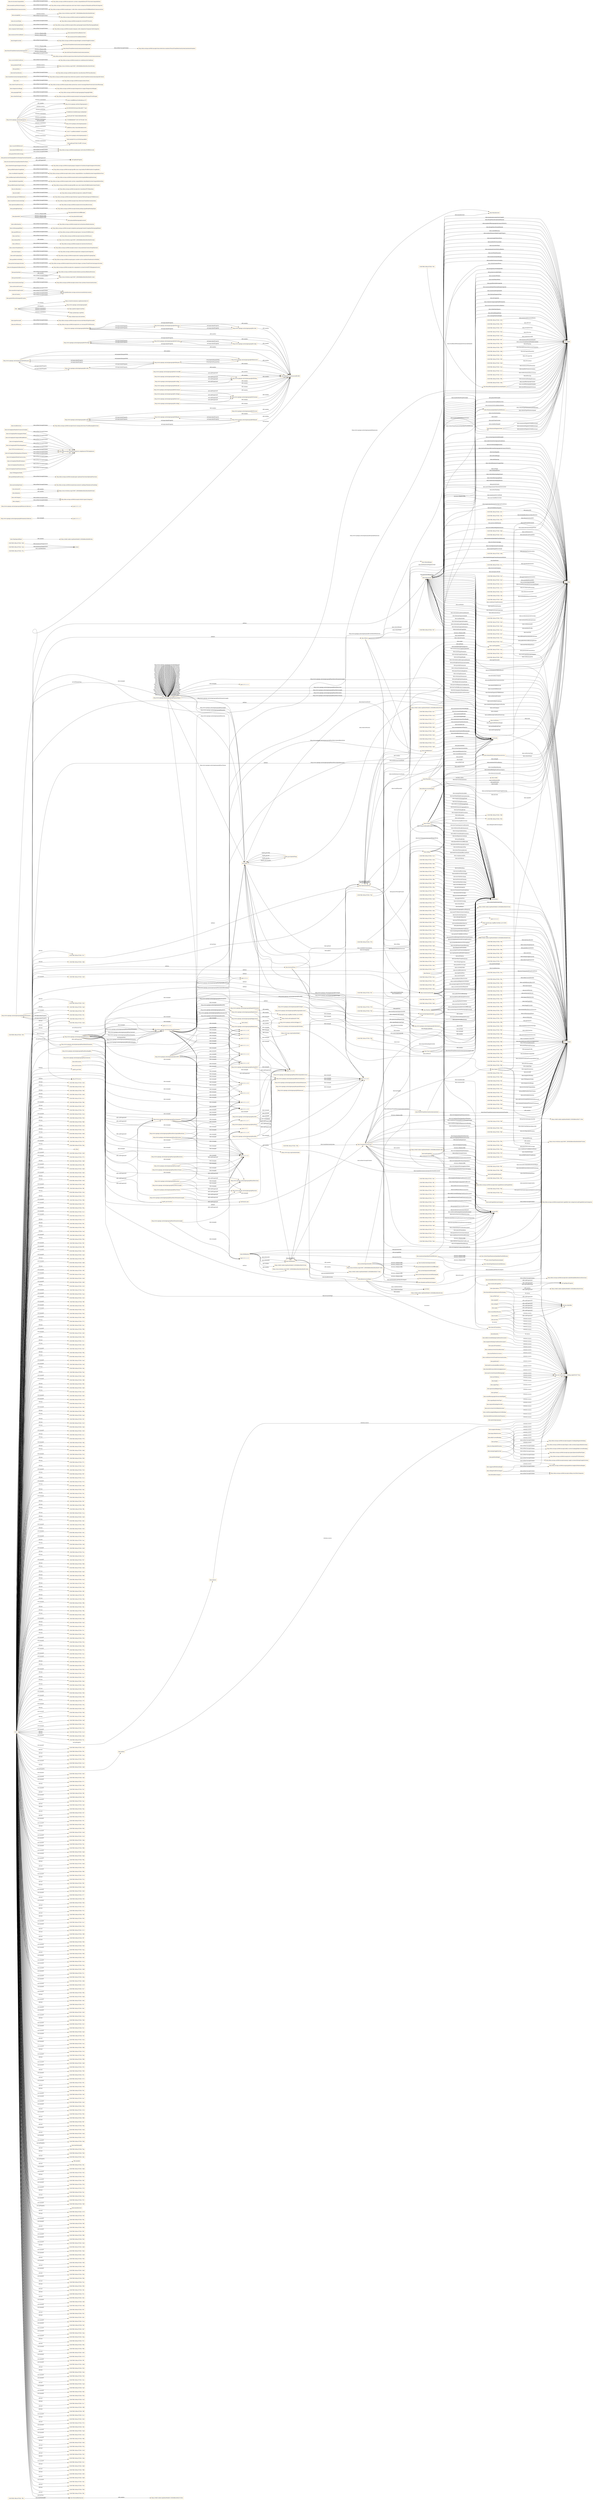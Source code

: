 digraph ar2dtool_diagram { 
rankdir=LR;
size="1501"
node [shape = rectangle, color="orange"]; "-233d7bf8:196ca47f23b:-7ed8" "-233d7bf8:196ca47f23b:-7f61" "data:Certificate" "data:Platform" "data:NetRelation" "-233d7bf8:196ca47f23b:-7ea2" "-233d7bf8:196ca47f23b:-7e64" "-233d7bf8:196ca47f23b:-7fb0" "-233d7bf8:196ca47f23b:-7fa9" "data:TopologicalObject" "-233d7bf8:196ca47f23b:-7e87" "-233d7bf8:196ca47f23b:-7f05" "data:Tunnel" "data:LineReference" "-233d7bf8:196ca47f23b:-7de5" "-233d7bf8:196ca47f23b:-7df7" "-233d7bf8:196ca47f23b:-7ecc" "-233d7bf8:196ca47f23b:-7f78" "-233d7bf8:196ca47f23b:-7e84" "-233d7bf8:196ca47f23b:-7fea" "-233d7bf8:196ca47f23b:-7e07" "-233d7bf8:196ca47f23b:-7e0a" "-233d7bf8:196ca47f23b:-7f2f" "data:NationalRailwayLine" "-233d7bf8:196ca47f23b:-7eae" "data:RaisedPantographsDistanceAndSpeed" "-233d7bf8:196ca47f23b:-7e04" "-233d7bf8:196ca47f23b:-7f72" "-233d7bf8:196ca47f23b:-7f9c" "-233d7bf8:196ca47f23b:-7e28" "-233d7bf8:196ca47f23b:-7f96" "-233d7bf8:196ca47f23b:-7e60" "-233d7bf8:196ca47f23b:-7f81" "-233d7bf8:196ca47f23b:-7ec6" "-233d7bf8:196ca47f23b:-7ef3" "data:Feature" "-233d7bf8:196ca47f23b:-7f11" "data:InfrastructureObject" "-233d7bf8:196ca47f23b:-7f2c" "-233d7bf8:196ca47f23b:-7f8a" "-233d7bf8:196ca47f23b:-7e2e" "-233d7bf8:196ca47f23b:-7fac" "data:Signal" "-233d7bf8:196ca47f23b:-7f4f" "-233d7bf8:196ca47f23b:-7ee1" "-233d7bf8:196ca47f23b:-7fe4" "data:PhaseInfo" "-233d7bf8:196ca47f23b:-7eea" "-233d7bf8:196ca47f23b:-7fb6" "-233d7bf8:196ca47f23b:-7f87" "-233d7bf8:196ca47f23b:-7f55" "-233d7bf8:196ca47f23b:-7fd6" "-233d7bf8:196ca47f23b:-7f1d" "data:InfrastructureManager" "-233d7bf8:196ca47f23b:-7e5d" "-233d7bf8:196ca47f23b:-7dfb" "-233d7bf8:196ca47f23b:-7e74" "-233d7bf8:196ca47f23b:-7e8a" "-233d7bf8:196ca47f23b:-7f7e" "-233d7bf8:196ca47f23b:-7fc0" "-233d7bf8:196ca47f23b:-7fdc" "wgs84_pos:SpatialThing" "-233d7bf8:196ca47f23b:-7e5a" "-233d7bf8:196ca47f23b:-7e31" "-233d7bf8:196ca47f23b:-7fbd" "-233d7bf8:196ca47f23b:-7f35" "-233d7bf8:196ca47f23b:-7f7b" "-233d7bf8:196ca47f23b:-7ed5" "-233d7bf8:196ca47f23b:-7ff9" "-233d7bf8:196ca47f23b:-7fb3" "data:TrainDetectionSystem" "-233d7bf8:196ca47f23b:-7fe0" "data:FrenchTrainDetectionSystemLimitation" "data:VehicleType" "-233d7bf8:196ca47f23b:-7e3a" "data:MaximumMagneticField" "-233d7bf8:196ca47f23b:-7ef0" "-233d7bf8:196ca47f23b:-7f5b" "-233d7bf8:196ca47f23b:-7f6b" "data:SubsetWithCommonCharacteristics" "data:Vehicle" "-233d7bf8:196ca47f23b:-7de8" "-233d7bf8:196ca47f23b:-7fed" "-233d7bf8:196ca47f23b:-7e4e" "-233d7bf8:196ca47f23b:-7e37" "-233d7bf8:196ca47f23b:-7f26" "-233d7bf8:196ca47f23b:-7e7e" "-233d7bf8:196ca47f23b:-7e93" "-233d7bf8:196ca47f23b:-7f9f" "-233d7bf8:196ca47f23b:-7ef9" "-233d7bf8:196ca47f23b:-7ebd" "-233d7bf8:196ca47f23b:-7ef6" "-233d7bf8:196ca47f23b:-7e13" "-233d7bf8:196ca47f23b:-7e2b" "-233d7bf8:196ca47f23b:-7f17" "-233d7bf8:196ca47f23b:-7e9c" "-233d7bf8:196ca47f23b:-7f44" "-233d7bf8:196ca47f23b:-7ede" "-233d7bf8:196ca47f23b:-7eb1" "-233d7bf8:196ca47f23b:-7fc9" "-233d7bf8:196ca47f23b:-7f02" "-233d7bf8:196ca47f23b:-7ec3" "-233d7bf8:196ca47f23b:-7f14" "-233d7bf8:196ca47f23b:-7fc6" "-233d7bf8:196ca47f23b:-7ee7" "data:LoadCapability" "-233d7bf8:196ca47f23b:-7ed2" "-233d7bf8:196ca47f23b:-7e99" "-233d7bf8:196ca47f23b:-7ff0" "-233d7bf8:196ca47f23b:-7e57" "-233d7bf8:196ca47f23b:-7fa3" "-233d7bf8:196ca47f23b:-7e67" "-233d7bf8:196ca47f23b:-7dee" "-233d7bf8:196ca47f23b:-7f93" "-233d7bf8:196ca47f23b:-7fa6" "-233d7bf8:196ca47f23b:-7e19" "-233d7bf8:196ca47f23b:-7f0e" "-233d7bf8:196ca47f23b:-7deb" "-233d7bf8:196ca47f23b:-7f1a" "-233d7bf8:196ca47f23b:-7f08" "-233d7bf8:196ca47f23b:-7f3e" "-233d7bf8:196ca47f23b:-7dfe" "-233d7bf8:196ca47f23b:-7e8d" "-233d7bf8:196ca47f23b:-7fd3" "-233d7bf8:196ca47f23b:-7f68" "-233d7bf8:196ca47f23b:-7f38" "-233d7bf8:196ca47f23b:-7e90" "-233d7bf8:196ca47f23b:-7f65" "data:MinAxleLoadVehicleCategory" "-233d7bf8:196ca47f23b:-7ff6" "-233d7bf8:196ca47f23b:-7efc" "-233d7bf8:196ca47f23b:-7eba" "-233d7bf8:196ca47f23b:-7f20" "-233d7bf8:196ca47f23b:-7f32" "-233d7bf8:196ca47f23b:-7f99" "-233d7bf8:196ca47f23b:-7fba" "data:NetElement" "-233d7bf8:196ca47f23b:-7fcd" "-233d7bf8:196ca47f23b:-7f41" "-233d7bf8:196ca47f23b:-7eb7" "-233d7bf8:196ca47f23b:-7e43" "-233d7bf8:196ca47f23b:-7f8d" "data:ETCSLevel" "data:Siding" "data:SpecialArea" "skos:Concept" "data:ContactLineSystem" "-233d7bf8:196ca47f23b:-7ea8" "-233d7bf8:196ca47f23b:-7ffc" "-233d7bf8:196ca47f23b:-7e1f" "-233d7bf8:196ca47f23b:-7ea5" "-233d7bf8:196ca47f23b:-7f52" "-233d7bf8:196ca47f23b:-7f47" "-233d7bf8:196ca47f23b:-7eb4" "-233d7bf8:196ca47f23b:-7e71" "-233d7bf8:196ca47f23b:-7fc3" "-233d7bf8:196ca47f23b:-7df4" "-233d7bf8:196ca47f23b:-7f75" "-233d7bf8:196ca47f23b:-7e81" "-233d7bf8:196ca47f23b:-7e34" "-233d7bf8:196ca47f23b:-7e0d" "data:SectionOfLine" "-233d7bf8:196ca47f23b:-7e4a" "-233d7bf8:196ca47f23b:-7ff3" "-233d7bf8:196ca47f23b:-7eab" "-233d7bf8:196ca47f23b:-7e01" "-233d7bf8:196ca47f23b:-7f3b" "http://www.opengis.net/ont/geosparql#Geometry" "-233d7bf8:196ca47f23b:-7e1c" "wgs84_pos:Point" "-233d7bf8:196ca47f23b:-7e7a" "-233d7bf8:196ca47f23b:-7ecf" "-233d7bf8:196ca47f23b:-7e25" "-233d7bf8:196ca47f23b:-7e3d" "-233d7bf8:196ca47f23b:-7f0b" "-233d7bf8:196ca47f23b:-7f5e" "-233d7bf8:196ca47f23b:-7f58" "-233d7bf8:196ca47f23b:-7ec9" "-233d7bf8:196ca47f23b:-7e10" "-233d7bf8:196ca47f23b:-7e22" "-233d7bf8:196ca47f23b:-7f90" "data:Manufacturer" "-233d7bf8:196ca47f23b:-7ec0" "-233d7bf8:196ca47f23b:-7e77" "data:SpecialTunnelArea" "-233d7bf8:196ca47f23b:-7ee4" "data:OperationalPoint" "data:MaximumSpeedAndCantDeficiency" "-233d7bf8:196ca47f23b:-7fe7" "-233d7bf8:196ca47f23b:-7eed" "http://www.opengis.net/ont/geosparql#Feature" "data:Track" "-233d7bf8:196ca47f23b:-7eff" "-233d7bf8:196ca47f23b:-7f23" "data:SystemSeparationInfo" "-233d7bf8:196ca47f23b:-7e96" "-233d7bf8:196ca47f23b:-7e6e" "-233d7bf8:196ca47f23b:-7e53" "-233d7bf8:196ca47f23b:-7e6b" "-233d7bf8:196ca47f23b:-7f6f" "-233d7bf8:196ca47f23b:-7e16" "-233d7bf8:196ca47f23b:-7f84" "-233d7bf8:196ca47f23b:-7fd9" "-233d7bf8:196ca47f23b:-7e9f" "-233d7bf8:196ca47f23b:-7edb" "-233d7bf8:196ca47f23b:-7e46" "-233d7bf8:196ca47f23b:-7df1" "-233d7bf8:196ca47f23b:-7fd0" "data:VehicleKeeper" "-233d7bf8:196ca47f23b:-7f4b" "-233d7bf8:196ca47f23b:-7f29" "-233d7bf8:196ca47f23b:-7e40" "http://www.opengis.net/ont/geosparql#SpatialObject" "http://www.opengis.net/ont/geosparql#GeometryCollection" "http://www.opengis.net/ont/geosparql#FeatureCollection" ; /*classes style*/
	"http://www.opengis.net/ont/geosparql#asGML" -> "spec11:C.1.2.4" [ label = "skos:example" ];
	"http://www.opengis.net/ont/geosparql#asGML" -> "http://www.opengis.net/ont/geosparql#hasSerialization" [ label = "rdfs:subPropertyOf" ];
	"data:subCategory" -> "http://data.europa.eu/949/concepts/vehicle-types/Categories" [ label = "data:inSkosConceptScheme" ];
	"data:opEnd" -> "https://eur-lex.europa.eu/eli/reg_impl/2019/773/oj" [ label = "dcterms:source" ];
	"http://www.opengis.net/ont/geosparql#geoJSONLiteral" -> "spec11:C.1.2.4" [ label = "skos:example" ];
	"http://www.opengis.net/ont/geosparql#geoJSONLiteral" -> "https://tools.ietf.org/html/rfc7946" [ label = "rdfs:seeAlso" ];
	"data:elementB" -> "https://rsm-evolution.org/220927_RSM/EARoot/EA2/EA2/EA290.html" [ label = "rdfs:seeAlso" ];
	"data:maxSandingOutput" -> "http://data.europa.eu/949/concepts/max-amount-sandings/MaxAmountSandings" [ label = "data:inSkosConceptScheme" ];
	"data:gsmROptionalFunctions" -> "http://data.europa.eu/949/concepts/gsmr-optional-functions/OptionalFunctions" [ label = "data:inSkosConceptScheme" ];
	"data:SectionOfLine" -> "https://eur-lex.europa.eu/eli/reg_impl/2019/773/oj" [ label = "dc:source" ];
	"http://www.opengis.net/ont/geosparql#Feature" -> "spec11:C.1.1.2.7" [ label = "skos:example" ];
	"http://www.opengis.net/ont/geosparql#Feature" -> "spec11:C.1.1.2.6" [ label = "skos:example" ];
	"http://www.opengis.net/ont/geosparql#Feature" -> "spec11:C.1.1.2.3" [ label = "skos:example" ];
	"http://www.opengis.net/ont/geosparql#Feature" -> "spec11:C.1.1.2.2" [ label = "skos:example" ];
	"http://www.opengis.net/ont/geosparql#Feature" -> "spec11:C.1.1.3.2" [ label = "skos:example" ];
	"http://www.opengis.net/ont/geosparql#Feature" -> "spec11:C.1.2.3" [ label = "skos:example" ];
	"http://www.opengis.net/ont/geosparql#Feature" -> "spec11:C.1.1.2.5" [ label = "skos:example" ];
	"http://www.opengis.net/ont/geosparql#Feature" -> "spec11:C.1.2.4" [ label = "skos:example" ];
	"http://www.opengis.net/ont/geosparql#Feature" -> "spec11:C.1.1.2.9" [ label = "skos:example" ];
	"http://www.opengis.net/ont/geosparql#Feature" -> "spec11:C.1.1.2.1" [ label = "skos:example" ];
	"http://www.opengis.net/ont/geosparql#Feature" -> "spec11:C.1.1.2.8" [ label = "skos:example" ];
	"http://www.opengis.net/ont/geosparql#Feature" -> "spec11:C.1.2.2" [ label = "skos:example" ];
	"http://www.opengis.net/ont/geosparql#Feature" -> "http://www.opengis.net/ont/geosparql#Geometry" [ label = "owl:disjointWith" ];
	"http://www.opengis.net/ont/geosparql#Feature" -> "spec11:C.1.1.2.4" [ label = "skos:example" ];
	"http://www.opengis.net/ont/geosparql#Feature" -> "spec11:C.1.1.3.3" [ label = "skos:example" ];
	"data:NetElement" -> "https://rsm-evolution.org/220927_RSM/EARoot/EA2/EA2/EA287.html" [ label = "rdfs:seeAlso" ];
	"data:NetElement" -> "https://wiki3.railml.org/DataModel/3.2/IS/EARoot/EA227.htm" [ label = "rdfs:seeAlso" ];
	"data:length" -> "https://eur-lex.europa.eu/eli/reg_impl/2019/773/oj" [ label = "dcterms:source" ];
	"http://www.opengis.net/ont/geosparql#hasMetricVolume" -> "spec11:C.1.1.2.9" [ label = "skos:example" ];
	"http://www.opengis.net/ont/geosparql#hasMetricVolume" -> "http://www.opengis.net/ont/geosparql#hasMetricSize" [ label = "rdfs:subPropertyOf" ];
	"http://www.opengis.net/ont/geosparql#hasMetricVolume" -> "spec11:C.1.2.2" [ label = "skos:example" ];
	"data:signalType" -> "https://eur-lex.europa.eu/eli/reg_impl/2019/773/oj" [ label = "dcterms:source" ];
	"data:tsiCompliantMaxDistConsecutiveAxles" -> "http://data.europa.eu/949/concepts/tsi-compliances/TSICompliances" [ label = "data:inSkosConceptScheme" ];
	"data:trackDirection" -> "http://data.europa.eu/949/concepts/track-running-directions/TrackRunningDirections" [ label = "data:inSkosConceptScheme" ];
	"data:tsiCompliantFerromagneticWheel" -> "http://data.europa.eu/949/concepts/tsi-compliances/TSICompliances" [ label = "data:inSkosConceptScheme" ];
	"http://www.opengis.net/ont/geosparql#ehMeet" -> "http://dbpedia.org/resource/DE-9IM" [ label = "rdfs:seeAlso" ];
	"http://www.opengis.net/ont/geosparql#ehMeet" -> "http://www.opengis.net/ont/geosparql#sfTouches" [ label = "owl:equivalentProperty" ];
	"http://www.opengis.net/ont/geosparql#ehMeet" -> "http://www.opengis.net/ont/geosparql#rcc8ec" [ label = "owl:equivalentProperty" ];
	"data:etcsMVersion" -> "http://data.europa.eu/949/concepts/etcs-m-versions/ETCSMVersions" [ label = "data:inSkosConceptScheme" ];
	"http://www.opengis.net/ont/geosparql#sfOverlaps" -> "http://www.opengis.net/ont/geosparql#ehOverlap" [ label = "owl:equivalentProperty" ];
	"http://www.opengis.net/ont/geosparql#sfOverlaps" -> "http://www.opengis.net/ont/geosparql#rcc8po" [ label = "owl:equivalentProperty" ];
	"http://www.opengis.net/ont/geosparql#sfOverlaps" -> "http://dbpedia.org/resource/DE-9IM" [ label = "rdfs:seeAlso" ];
	"data:typeVersionId" -> "http://data.europa.eu/949/concepts/version-ids/VehicleTypeVersionIds" [ label = "data:inSkosConceptScheme" ];
	"data:operationalRegimeType" -> "https://eur-lex.europa.eu/eli/reg_impl/2019/773/oj" [ label = "dcterms:source" ];
	"http://www.opengis.net/ont/geosparql#hasMetricSpatialResolution" -> "spec11:C.1.2.2" [ label = "skos:example" ];
	"http://www.opengis.net/ont/geosparql#hasMetricSpatialResolution" -> "spec11:C.1.1.2.6" [ label = "skos:example" ];
	"data:" -> "https://creativecommons.org/licenses/by/4.0/" [ label = "ns1:license" ];
	"data:" -> "http://www.opengis.net/ont/geosparql#" [ label = "owl:imports" ];
	"data:" -> "https://pietercolpaert.be/#me" [ label = "dcterms:contributor" ];
	"data:" -> "https://julianrojas.org/#me" [ label = "dcterms:contributor" ];
	"data:" -> "https://dylanvanassche.be/#me" [ label = "dcterms:contributor" ];
	"data:authorizedCountry" -> "http://publications.europa.eu/resource/authority/country" [ label = "data:inSkosConceptScheme" ];
	"http://www.opengis.net/ont/geosparql#ehDisjoint" -> "http://www.opengis.net/ont/geosparql#rcc8dc" [ label = "owl:equivalentProperty" ];
	"http://www.opengis.net/ont/geosparql#ehDisjoint" -> "http://www.opengis.net/ont/geosparql#sfIntersects" [ label = "owl:propertyDisjointWith" ];
	"http://www.opengis.net/ont/geosparql#ehDisjoint" -> "http://dbpedia.org/resource/DE-9IM" [ label = "rdfs:seeAlso" ];
	"http://www.opengis.net/ont/geosparql#ehDisjoint" -> "http://www.opengis.net/ont/geosparql#sfDisjoint" [ label = "owl:equivalentProperty" ];
	"http://www.opengis.net/ont/geosparql#gmlLiteral" -> "spec11:C.1.2.4" [ label = "skos:example" ];
	"http://www.opengis.net/ont/geosparql#gmlLiteral" -> "https://portal.ogc.org/files/?artifact_id=20509" [ label = "rdfs:seeAlso" ];
	"data:sidingId" -> "dcterms:identifier" [ label = "rdfs:subPropertyOf" ];
	"data:sidingId" -> "https://eur-lex.europa.eu/eli/reg_impl/2019/773/oj" [ label = "dcterms:source" ];
	"http://www.opengis.net/ont/geosparql#sfTouches" -> "http://dbpedia.org/resource/DE-9IM" [ label = "rdfs:seeAlso" ];
	"http://www.opengis.net/ont/geosparql#sfTouches" -> "http://www.opengis.net/ont/geosparql#ehMeet" [ label = "owl:equivalentProperty" ];
	"http://www.opengis.net/ont/geosparql#sfTouches" -> "http://www.opengis.net/ont/geosparql#rcc8ec" [ label = "owl:equivalentProperty" ];
	"http://www.opengis.net/ont/geosparql#hasMetricLength" -> "http://www.opengis.net/ont/geosparql#hasMetricSize" [ label = "rdfs:subPropertyOf" ];
	"http://www.opengis.net/ont/geosparql#hasMetricLength" -> "spec11:C.1.2.2" [ label = "skos:example" ];
	"http://www.opengis.net/ont/geosparql#sfWithin" -> "http://dbpedia.org/resource/DE-9IM" [ label = "rdfs:seeAlso" ];
	"data:requiredSandingOverride" -> "https://eur-lex.europa.eu/eli/reg_impl/2019/773/oj" [ label = "dcterms:source" ];
	"data:trackLoadCapability" -> "owl:topObjectProperty" [ label = "rdfs:subPropertyOf" ];
	"data:instructionsSwitchRadioSystems" -> "https://eur-lex.europa.eu/eli/reg_impl/2019/773/oj" [ label = "dcterms:source" ];
	"http://www.opengis.net/ont/geosparql#hasCentroid" -> "http://www.opengis.net/ont/geosparql#hasGeometry" [ label = "rdfs:subPropertyOf" ];
	"http://www.opengis.net/ont/geosparql#hasCentroid" -> "spec11:C.1.2.2" [ label = "skos:example" ];
	"data:contactLineSystemType" -> "http://data.europa.eu/949/concepts/contact-line-systems/ContactLineSystems" [ label = "data:inSkosConceptScheme" ];
	"data:positionOnA" -> "http://data.europa.eu/949/concepts/relation-positions/RelationPositions" [ label = "data:inSkosConceptScheme" ];
	"data:positionOnA" -> "https://rsm-evolution.org/220927_RSM/EARoot/EA2/EA2/EA291.html" [ label = "rdfs:seeAlso" ];
	"data:etcsEquipmentOnBoardLevel" -> "http://data.europa.eu/949/concepts/etcs-equipment-on-board-level/ETCSEquipmentLevels" [ label = "data:inSkosConceptScheme" ];
	"data:protectionLegacySystem" -> "http://data.europa.eu/949/concepts/train-protection-legacy-systems/TrainProtectionLegacySystems" [ label = "data:inSkosConceptScheme" ];
	"data:gsmRActiveMobiles" -> "http://data.europa.eu/949/concepts/gsmr-number-active-mobiles/NumberActiveMobiles" [ label = "data:inSkosConceptScheme" ];
	"data:conditionsAppliedRegenerativeBraking" -> "https://eur-lex.europa.eu/eli/reg_impl/2019/773/oj" [ label = "dcterms:source" ];
	"data:InfrastructureObject" -> "https://wiki3.railml.org/DataModel/3.2/IS/EARoot/EA246.htm" [ label = "rdfs:seeAlso" ];
	"data:tsiCompliantCompositeBrakeBlocks" -> "http://data.europa.eu/949/concepts/tsi-compliances/TSICompliances" [ label = "data:inSkosConceptScheme" ];
	"data:tsiCompliantSanding" -> "http://data.europa.eu/949/concepts/tsi-compliances/TSICompliances" [ label = "data:inSkosConceptScheme" ];
	"data:hotAxleBoxDetectorDirection" -> "http://data.europa.eu/949/concepts/hot-axle/HotAxleBoxDetectorDirections" [ label = "data:inSkosConceptScheme" ];
	"data:hotAxleBoxDetectorDirection" -> "owl:topObjectProperty" [ label = "rdfs:subPropertyOf" ];
	"http://www.opengis.net/ont/geosparql#asDGGS" -> "spec11:C.1.2.4" [ label = "skos:example" ];
	"http://www.opengis.net/ont/geosparql#asDGGS" -> "http://www.opengis.net/ont/geosparql#hasSerialization" [ label = "rdfs:subPropertyOf" ];
	"data:endCouplingType" -> "http://data.europa.eu/949/concepts/end-coupling-type/EndCouplingType" [ label = "data:inSkosConceptScheme" ];
	"data:tsiCompliantRSTShuntImpedance" -> "http://data.europa.eu/949/concepts/tsi-compliances/TSICompliances" [ label = "data:inSkosConceptScheme" ];
	"http://www.opengis.net/ont/geosparql#sfDisjoint" -> "http://www.opengis.net/ont/geosparql#rcc8dc" [ label = "owl:equivalentProperty" ];
	"http://www.opengis.net/ont/geosparql#sfDisjoint" -> "http://dbpedia.org/resource/DE-9IM" [ label = "rdfs:seeAlso" ];
	"http://www.opengis.net/ont/geosparql#sfDisjoint" -> "http://www.opengis.net/ont/geosparql#ehDisjoint" [ label = "owl:equivalentProperty" ];
	"http://www.opengis.net/ont/geosparql#sfDisjoint" -> "http://www.opengis.net/ont/geosparql#sfIntersects" [ label = "owl:propertyDisjointWith" ];
	"http://www.opengis.net/ont/geosparql#ehContains" -> "http://www.opengis.net/ont/geosparql#sfContains" [ label = "owl:subPropertyOf" ];
	"http://www.opengis.net/ont/geosparql#ehContains" -> "http://dbpedia.org/resource/DE-9IM" [ label = "rdfs:seeAlso" ];
	"data:linesideDistanceIndicationFrequency" -> "https://eur-lex.europa.eu/eli/reg_impl/2019/773/oj" [ label = "dcterms:source" ];
	"http://www.opengis.net/ont/geosparql#ehCoveredBy" -> "http://dbpedia.org/resource/DE-9IM" [ label = "rdfs:seeAlso" ];
	"http://www.opengis.net/ont/geosparql#ehCoveredBy" -> "http://www.opengis.net/ont/geosparql#sfWithin" [ label = "owl:subPropertyOf" ];
	"data:endLocation" -> "wgs84_pos:location" [ label = "rdfs:subPropertyOf" ];
	"data:endLocation" -> "http://www.opengis.net/ont/geosparql#hasGeometry" [ label = "rdfs:subPropertyOf" ];
	"data:lineCategory" -> "http://data.europa.eu/949/concepts/line-category/LineCategories" [ label = "data:inSkosConceptScheme" ];
	"data:contactStripMaterial" -> "http://data.europa.eu/949/concepts/contact-strip-materials/ContactStripMaterials" [ label = "data:inSkosConceptScheme" ];
	"data:uopid" -> "dcterms:identifier" [ label = "rdfs:subPropertyOf" ];
	"data:uopid" -> "https://eur-lex.europa.eu/eli/reg_impl/2019/773/oj" [ label = "dcterms:source" ];
	"http://www.opengis.net/ont/geosparql#rcc8dc" -> "http://www.opengis.net/ont/geosparql#ehDisjoint" [ label = "owl:equivalentProperty" ];
	"http://www.opengis.net/ont/geosparql#rcc8dc" -> "http://dbpedia.org/resource/DE-9IM" [ label = "rdfs:seeAlso" ];
	"http://www.opengis.net/ont/geosparql#rcc8dc" -> "http://www.opengis.net/ont/geosparql#sfDisjoint" [ label = "owl:equivalentProperty" ];
	"data:OperationalPoint" -> "https://wiki3.railml.org/DataModel/3.2/IS/EARoot/EA238.htm" [ label = "rdfs:seeAlso" ];
	"http://www.opengis.net/ont/geosparql#hasSpatialAccuracy" -> "spec11:C.1.2.3" [ label = "skos:example" ];
	"http://www.opengis.net/ont/geosparql#rcc8ntpp" -> "http://dbpedia.org/resource/DE-9IM" [ label = "rdfs:seeAlso" ];
	"http://www.opengis.net/ont/geosparql#rcc8ntpp" -> "http://www.opengis.net/ont/geosparql#sfWithin" [ label = "owl:subPropertyOf" ];
	"data:SpecialTunnelArea" -> "https://eur-lex.europa.eu/eli/reg_impl/2019/773/oj" [ label = "dc:source" ];
	"data:solNature" -> "http://data.europa.eu/949/concepts/sol-natures/SoLNatures" [ label = "data:inSkosConceptScheme" ];
	"data:operatingLanguage" -> "https://eur-lex.europa.eu/eli/reg_impl/2019/773/oj" [ label = "dcterms:source" ];
	"data:kilometer" -> "https://eur-lex.europa.eu/eli/reg_impl/2019/773/oj" [ label = "dcterms:source" ];
	"data:elementPart" -> "https://rsm-evolution.org/220927_RSM/EARoot/EA2/EA2/EA284.html" [ label = "rdfs:seeAlso" ];
	"data:TSITractionHarmonics" -> "http://data.europa.eu/949/concepts/tsi-compliances/TSICompliances" [ label = "data:inSkosConceptScheme" ];
	"data:category" -> "http://data.europa.eu/949/concepts/vehicle-types/Categories" [ label = "data:inSkosConceptScheme" ];
	"data:osmClass" -> "http://data.europa.eu/949/concepts/osmclass/OSMClasses" [ label = "data:inSkosConceptScheme" ];
	"data:gsmRVersion" -> "http://data.europa.eu/949/concepts/gsmr-versions/GSMRVersions" [ label = "data:inSkosConceptScheme" ];
	"data:manufacturingCountry" -> "http://publications.europa.eu/resource/authority/country" [ label = "data:inSkosConceptScheme" ];
	"data:tsiPantographHead" -> "http://data.europa.eu/949/concepts/compliant-pantograph-heads/CompliantPantographHeads" [ label = "data:inSkosConceptScheme" ];
	"data:eddyCurrentBrakingConditionsDocument" -> "https://eur-lex.europa.eu/eli/reg_impl/2019/773/oj" [ label = "dcterms:source" ];
	"data:railInclination" -> "http://data.europa.eu/949/concepts/rail-inclinations/RailInclinations" [ label = "data:inSkosConceptScheme" ];
	"http://www.opengis.net/ont/geosparql#asKML" -> "http://www.opengis.net/ont/geosparql#hasSerialization" [ label = "rdfs:subPropertyOf" ];
	"http://www.opengis.net/ont/geosparql#asKML" -> "spec11:C.1.2.4" [ label = "skos:example" ];
	"http://www.opengis.net/ont/geosparql#asKML" -> "https://www.ogc.org/standards/kml" [ label = "rdfs:seeAlso" ];
	"data:tsiCompliantMaxImpedanceWheelset" -> "http://data.europa.eu/949/concepts/tsi-compliances/TSICompliances" [ label = "data:inSkosConceptScheme" ];
	"http://www.opengis.net/ont/geosparql#sfContains" -> "http://dbpedia.org/resource/DE-9IM" [ label = "rdfs:seeAlso" ];
	"data:magneticBrakingConditionsDocument" -> "https://eur-lex.europa.eu/eli/reg_impl/2019/773/oj" [ label = "dcterms:source" ];
	"data:linesideDistanceIndicationPositioning" -> "https://eur-lex.europa.eu/eli/reg_impl/2019/773/oj" [ label = "dcterms:source" ];
	"data:linesideDistanceIndicationPositioning" -> "owl:topObjectProperty" [ label = "rdfs:subPropertyOf" ];
	"data:phaseInfo" -> "data:phaseInfoSwitchOffBreaker" [ label = "dcterms:isReplacedBy" ];
	"data:phaseInfo" -> "data:phaseInfoLength" [ label = "dcterms:isReplacedBy" ];
	"data:phaseInfo" -> "data:phaseInfoPantographLowered" [ label = "dcterms:isReplacedBy" ];
	"data:specialTunnelArea" -> "https://eur-lex.europa.eu/eli/reg_impl/2019/773/oj" [ label = "dcterms:source" ];
	"http://www.opengis.net/ont/geosparql#asWKT" -> "http://www.opengis.net/ont/geosparql#hasSerialization" [ label = "rdfs:subPropertyOf" ];
	"http://www.opengis.net/ont/geosparql#asWKT" -> "spec11:C.1.1.3.3" [ label = "skos:example" ];
	"http://www.opengis.net/ont/geosparql#asWKT" -> "spec11:C.1.1.2.4" [ label = "skos:example" ];
	"http://www.opengis.net/ont/geosparql#asWKT" -> "spec11:C.1.1.3.2" [ label = "skos:example" ];
	"http://www.opengis.net/ont/geosparql#asWKT" -> "spec11:C.1.1.2.3" [ label = "skos:example" ];
	"http://www.opengis.net/ont/geosparql#asWKT" -> "spec11:C.2.1" [ label = "skos:example" ];
	"http://www.opengis.net/ont/geosparql#asWKT" -> "spec11:C.2.2.4" [ label = "skos:example" ];
	"http://www.opengis.net/ont/geosparql#asWKT" -> "spec11:C.1.2.2" [ label = "skos:example" ];
	"http://www.opengis.net/ont/geosparql#asWKT" -> "spec11:C.1.1.2.6" [ label = "skos:example" ];
	"http://www.opengis.net/ont/geosparql#asWKT" -> "spec11:C.1.1.2.5" [ label = "skos:example" ];
	"http://www.opengis.net/ont/geosparql#asWKT" -> "spec11:C.1.1.3.1" [ label = "skos:example" ];
	"http://www.opengis.net/ont/geosparql#asWKT" -> "spec11:C.1.1.2.2" [ label = "skos:example" ];
	"http://www.opengis.net/ont/geosparql#asWKT" -> "spec11:C.1.1.2.8" [ label = "skos:example" ];
	"data:positionOnB" -> "https://rsm-evolution.org/220927_RSM/EARoot/EA2/EA2/EA291.html" [ label = "rdfs:seeAlso" ];
	"data:positionOnB" -> "http://data.europa.eu/949/concepts/relation-positions/RelationPositions" [ label = "data:inSkosConceptScheme" ];
	"http://www.opengis.net/ont/geosparql#asGeoJSON" -> "spec11:C.1.2.4" [ label = "skos:example" ];
	"http://www.opengis.net/ont/geosparql#asGeoJSON" -> "http://www.opengis.net/ont/geosparql#hasSerialization" [ label = "rdfs:subPropertyOf" ];
	"http://www.opengis.net/ont/geosparql#asGeoJSON" -> "https://tools.ietf.org/html/rfc7946" [ label = "rdfs:seeAlso" ];
	"data:parkingBrakeType" -> "http://data.europa.eu/949/concepts/brake-parking-type/BrakeParkingType" [ label = "data:inSkosConceptScheme" ];
	"data:operationalRestriction" -> "http://data.europa.eu/949/concepts/restrictions/Restrictions" [ label = "data:inSkosConceptScheme" ];
	"http://www.opengis.net/ont/geosparql#sfIntersects" -> "http://www.opengis.net/ont/geosparql#sfDisjoint" [ label = "owl:propertyDisjointWith" ];
	"http://www.opengis.net/ont/geosparql#sfIntersects" -> "http://dbpedia.org/resource/DE-9IM" [ label = "rdfs:seeAlso" ];
	"http://www.opengis.net/ont/geosparql#sfIntersects" -> "http://www.opengis.net/ont/geosparql#ehDisjoint" [ label = "owl:propertyDisjointWith" ];
	"data:conditionsSwitchClassBSystems" -> "https://eur-lex.europa.eu/eli/reg_impl/2019/773/oj" [ label = "dcterms:source" ];
	"data:TrainDetectionSystem" -> "https://wiki3.railml.org/DataModel/3.2/IS/EARoot/EA402.htm" [ label = "rdfs:seeAlso" ];
	"http://www.opengis.net/ont/geosparql#hasSpatialResolution" -> "spec11:C.1.2.2" [ label = "skos:example" ];
	"data:platformHeight" -> "https://eur-lex.europa.eu/eli/reg_impl/2019/773/oj" [ label = "dcterms:source" ];
	"data:platformHeight" -> "http://data.europa.eu/949/concepts/platform-heights/PlatformHeights" [ label = "data:inSkosConceptScheme" ];
	"data:hasPlatformCurvature" -> "https://eur-lex.europa.eu/eli/reg_impl/2019/773/oj" [ label = "dcterms:source" ];
	"http://www.opengis.net/ont/geosparql#ehOverlap" -> "http://www.opengis.net/ont/geosparql#rcc8po" [ label = "owl:equivalentProperty" ];
	"http://www.opengis.net/ont/geosparql#ehOverlap" -> "http://www.opengis.net/ont/geosparql#sfOverlaps" [ label = "owl:equivalentProperty" ];
	"http://www.opengis.net/ont/geosparql#ehOverlap" -> "http://dbpedia.org/resource/DE-9IM" [ label = "rdfs:seeAlso" ];
	"http://www.opengis.net/ont/geosparql#FeatureCollection" -> "spec11:C.1.1.6" [ label = "skos:example" ];
	"http://www.opengis.net/ont/geosparql#rcc8po" -> "http://www.opengis.net/ont/geosparql#ehOverlap" [ label = "owl:equivalentProperty" ];
	"http://www.opengis.net/ont/geosparql#rcc8po" -> "http://www.opengis.net/ont/geosparql#sfOverlaps" [ label = "owl:equivalentProperty" ];
	"http://www.opengis.net/ont/geosparql#rcc8po" -> "http://dbpedia.org/resource/DE-9IM" [ label = "rdfs:seeAlso" ];
	"http://www.opengis.net/ont/geosparql#hasMetricArea" -> "spec11:C.1.2.2" [ label = "skos:example" ];
	"http://www.opengis.net/ont/geosparql#hasMetricArea" -> "http://www.opengis.net/ont/geosparql#hasMetricSize" [ label = "rdfs:subPropertyOf" ];
	"http://www.opengis.net/ont/geosparql#hasMetricArea" -> "spec11:C.1.1.3.3" [ label = "skos:example" ];
	"http://www.opengis.net/ont/geosparql#hasMetricArea" -> "spec11:C.1.1.2.9" [ label = "skos:example" ];
	"http://www.opengis.net/ont/geosparql#hasMetricArea" -> "spec11:C.1.1.2.3" [ label = "skos:example" ];
	"data:conditionsSwitchTrainProtectionSystems" -> "https://eur-lex.europa.eu/eli/reg_impl/2019/773/oj" [ label = "dcterms:source" ];
	"data:trainDetectionSystemType" -> "http://data.europa.eu/949/concepts/train-detection/TrainDetectionSystems" [ label = "data:inSkosConceptScheme" ];
	"data:tunnelIdentification" -> "dcterms:identifier" [ label = "rdfs:subPropertyOf" ];
	"data:tunnelIdentification" -> "https://eur-lex.europa.eu/eli/reg_impl/2019/773/oj" [ label = "dcterms:source" ];
	"http://www.opengis.net/ont/geosparql#Geometry" -> "spec11:C.1.1.2.4" [ label = "skos:example" ];
	"http://www.opengis.net/ont/geosparql#Geometry" -> "spec11:C.1.1.2.5" [ label = "skos:example" ];
	"http://www.opengis.net/ont/geosparql#Geometry" -> "spec11:C.1.2.2" [ label = "skos:example" ];
	"http://www.opengis.net/ont/geosparql#Geometry" -> "spec11:C.1.1.2.6" [ label = "skos:example" ];
	"http://www.opengis.net/ont/geosparql#Geometry" -> "spec11:C.1.2.3" [ label = "skos:example" ];
	"http://www.opengis.net/ont/geosparql#Geometry" -> "spec11:C.1.2.4" [ label = "skos:example" ];
	"http://www.opengis.net/ont/geosparql#Geometry" -> "spec11:C.1.1.3.1" [ label = "skos:example" ];
	"http://www.opengis.net/ont/geosparql#Geometry" -> "spec11:C.1.1.2.8" [ label = "skos:example" ];
	"http://www.opengis.net/ont/geosparql#Geometry" -> "spec11:C.1.1.3.2" [ label = "skos:example" ];
	"http://www.opengis.net/ont/geosparql#Geometry" -> "spec11:C.1.1.3.3" [ label = "skos:example" ];
	"http://www.opengis.net/ont/geosparql#Geometry" -> "spec11:C.1.1.2.2" [ label = "skos:example" ];
	"http://www.opengis.net/ont/geosparql#Geometry" -> "spec11:C.1.1.2.3" [ label = "skos:example" ];
	"data:SpecialArea" -> "https://wiki3.railml.org/DataModel/3.2/IS/EARoot/EA258.htm" [ label = "rdfs:seeAlso" ];
	"data:SpecialArea" -> "https://eur-lex.europa.eu/eli/reg_impl/2019/773/oj" [ label = "dc:source" ];
	"data:tsiCompliantMetalConstruction" -> "http://data.europa.eu/949/concepts/tsi-compliances/TSICompliances" [ label = "data:inSkosConceptScheme" ];
	"wgs84_pos:location" -> "foaf:based_near" [ label = "rdfs:subPropertyOf" ];
	"http://www.opengis.net/ont/geosparql#wktLiteral" -> "spec11:C.2.2.2" [ label = "skos:example" ];
	"http://www.opengis.net/ont/geosparql#wktLiteral" -> "https://portal.ogc.org/files/?artifact_id=25355" [ label = "rdfs:seeAlso" ];
	"http://www.opengis.net/ont/geosparql#rcc8eq" -> "http://dbpedia.org/resource/DE-9IM" [ label = "rdfs:seeAlso" ];
	"http://www.opengis.net/ont/geosparql#rcc8eq" -> "http://www.opengis.net/ont/geosparql#sfEquals" [ label = "owl:equivalentProperty" ];
	"http://www.opengis.net/ont/geosparql#rcc8eq" -> "http://www.opengis.net/ont/geosparql#ehEquals" [ label = "owl:equivalentProperty" ];
	"data:imCode" -> "https://eur-lex.europa.eu/eli/reg_impl/2019/773/oj" [ label = "dcterms:source" ];
	"data:imCode" -> "dcterms:identifier" [ label = "rdfs:subPropertyOf" ];
	"data:trackId" -> "dcterms:identifier" [ label = "rdfs:subPropertyOf" ];
	"data:trackId" -> "https://eur-lex.europa.eu/eli/reg_impl/2019/773/oj" [ label = "dcterms:source" ];
	"data:legacyRadioSystem" -> "https://eur-lex.europa.eu/eli/reg_impl/2019/773/oj" [ label = "dcterms:source" ];
	"data:legacyRadioSystem" -> "http://data.europa.eu/949/concepts/legacy-radio-systems/LegacyRadioSystems" [ label = "data:inSkosConceptScheme" ];
	"data:thermalCapacityTSIReference" -> "http://data.europa.eu/949/concepts/thermal-capacity/ThermalCapacityTSIReferences" [ label = "data:inSkosConceptScheme" ];
	"data:etcsInfill" -> "http://data.europa.eu/949/concepts/etcs-infills/ETCSInfills" [ label = "data:inSkosConceptScheme" ];
	"data:Platform" -> "https://wiki3.railml.org/DataModel/3.2/IS/EARoot/EA250.htm" [ label = "rdfs:seeAlso" ];
	"data:NetRelation" -> "https://wiki3.railml.org/DataModel/3.2/IS/EARoot/EA230.htm" [ label = "rdfs:seeAlso" ];
	"data:NetRelation" -> "https://rsm-evolution.org/220927_RSM/EARoot/EA2/EA2/EA292.html" [ label = "rdfs:seeAlso" ];
	"data:etcsBaseline" -> "http://data.europa.eu/949/concepts/etcs-baselines/ETCSBaselines" [ label = "data:inSkosConceptScheme" ];
	"data:tsiCompliantMetalFreeSpace" -> "http://data.europa.eu/949/concepts/tsi-compliances/TSICompliances" [ label = "data:inSkosConceptScheme" ];
	"http://www.opengis.net/ont/geosparql#isEmpty" -> "spec11:C.1.2.3" [ label = "skos:example" ];
	"data:profileNumberSemiTrailers" -> "http://data.europa.eu/949/concepts/profile-num-semi-trailers/ProfileNumbersSemiTrailers" [ label = "data:inSkosConceptScheme" ];
	"http://www.opengis.net/ont/geosparql#defaultGeometry" -> "http://www.opengis.net/ont/geosparql#hasGeometry" [ label = "rdfs:subPropertyOf" ];
	"http://www.opengis.net/ont/geosparql#defaultGeometry" -> "spec11:C.1.2.2" [ label = "skos:example" ];
	"http://www.opengis.net/ont/geosparql#defaultGeometry" -> "spec11:C.2.1" [ label = "skos:example" ];
	"http://www.opengis.net/ont/geosparql#defaultGeometry" -> "http://www.opengis.net/ont/geosparql#hasDefaultGeometry" [ label = "owl:equivalentProperty" ];
	"data:dataRadioCompatible" -> "http://data.europa.eu/949/concepts/radio-system-compatibilities-data/RadioSystemCompatibilitiesData" [ label = "data:inSkosConceptScheme" ];
	"data:platformId" -> "https://eur-lex.europa.eu/eli/reg_impl/2019/773/oj" [ label = "dcterms:source" ];
	"data:axleBearingConditionMonitoring" -> "http://data.europa.eu/949/concepts/axle-monitoring/AxleBearingMonitoring" [ label = "data:inSkosConceptScheme" ];
	"data:tafTAPCode" -> "dcterms:identifier" [ label = "rdfs:subPropertyOf" ];
	"http://www.opengis.net/ont/geosparql#dggsLiteral" -> "http://www.opengis.net/doc/AS/dggs/2.0" [ label = "rdfs:seeAlso" ];
	"http://www.opengis.net/ont/geosparql#dggsLiteral" -> "spec11:C.1.2.4" [ label = "skos:example" ];
	"data:NationalRailwayLine" -> "https://wiki3.railml.org/DataModel/3.2/IS/EARoot/EA210.htm" [ label = "rdfs:seeAlso" ];
	"data:hasEvacuationAndRescuePoints" -> "https://eur-lex.europa.eu/eli/reg_impl/2019/773/oj" [ label = "dcterms:source" ];
	"http://www.opengis.net/ont/geosparql#hasSerialization" -> "spec11:C.1.2.3" [ label = "skos:example" ];
	"data:voiceRadioCompatible" -> "http://data.europa.eu/949/concepts/radio-system-compatibilities-voice/RadioSystemCompatibilitiesVoice" [ label = "data:inSkosConceptScheme" ];
	"http://www.opengis.net/ont/geosparql#hasGeometry" -> "spec11:C.1.1.2.3" [ label = "skos:example" ];
	"http://www.opengis.net/ont/geosparql#hasGeometry" -> "spec11:C.1.1.2.4" [ label = "skos:example" ];
	"http://www.opengis.net/ont/geosparql#hasGeometry" -> "spec11:C.1.1.3.2" [ label = "skos:example" ];
	"http://www.opengis.net/ont/geosparql#hasGeometry" -> "spec11:C.1.1.2.8" [ label = "skos:example" ];
	"http://www.opengis.net/ont/geosparql#hasGeometry" -> "spec11:C.1.2.2" [ label = "skos:example" ];
	"http://www.opengis.net/ont/geosparql#hasGeometry" -> "spec11:C.1.2.4" [ label = "skos:example" ];
	"http://www.opengis.net/ont/geosparql#hasGeometry" -> "spec11:C.1.1.3.3" [ label = "skos:example" ];
	"http://www.opengis.net/ont/geosparql#hasGeometry" -> "spec11:C.1.2.3" [ label = "skos:example" ];
	"http://www.opengis.net/ont/geosparql#hasGeometry" -> "spec11:C.1.1.2.2" [ label = "skos:example" ];
	"http://www.opengis.net/ont/geosparql#hasGeometry" -> "spec11:C.1.1.2.5" [ label = "skos:example" ];
	"http://www.opengis.net/ont/geosparql#hasGeometry" -> "spec11:C.1.1.2.6" [ label = "skos:example" ];
	"http://www.opengis.net/ont/geosparql#hasGeometry" -> "spec11:C.2" [ label = "skos:example" ];
	"data:loadCapabilityLineCategory" -> "http://data.europa.eu/949/concepts/load-capability-line-categories/LoadCapabilityLineCategories" [ label = "data:inSkosConceptScheme" ];
	"data:Track" -> "https://wiki3.railml.org/DataModel/3.2/IS/EARoot/EA400.htm" [ label = "rdfs:seeAlso" ];
	"data:profileNumberSwapBodies" -> "http://data.europa.eu/949/concepts/profile-num-swap-bodies/ProfileNumbersSwapBodies" [ label = "data:inSkosConceptScheme" ];
	"data:signalId" -> "dcterms:identifier" [ label = "rdfs:subPropertyOf" ];
	"http://www.opengis.net/ont/geosparql#hasArea" -> "spec11:C.1.1.2.4" [ label = "skos:example" ];
	"http://www.opengis.net/ont/geosparql#hasArea" -> "spec11:C.1.2.2" [ label = "skos:example" ];
	"http://www.opengis.net/ont/geosparql#hasArea" -> "http://www.opengis.net/ont/geosparql#hasSize" [ label = "rdfs:subPropertyOf" ];
	"data:rollingStockFireCategory" -> "https://eur-lex.europa.eu/eli/reg_impl/2019/773/oj" [ label = "dcterms:source" ];
	"data:rollingStockFireCategory" -> "http://data.europa.eu/949/concepts/rolling-stock-fire/Categories" [ label = "data:inSkosConceptScheme" ];
	"data:wheelSetGaugeChangeoverFacility" -> "http://data.europa.eu/949/concepts/gauge-changeover-facilities/GaugeChangeoverFacilities" [ label = "data:inSkosConceptScheme" ];
	"data:tsiCompliantShuntDevices" -> "http://data.europa.eu/949/concepts/tsi-compliances/TSICompliances" [ label = "data:inSkosConceptScheme" ];
	"data:permissionChargingElectricEnergyTractionStandstill" -> "owl:topDataProperty" [ label = "rdfs:subPropertyOf" ];
	"data:voiceGSMRNetwork" -> "http://data.europa.eu/949/concepts/gsmr-networks/GSMRNetworks" [ label = "data:inSkosConceptScheme" ];
	"data:inCountry" -> "http://publications.europa.eu/resource/authority/country" [ label = "data:inSkosConceptScheme" ];
	"http://www.opengis.net/ont/geosparql#rcc8ntppi" -> "http://dbpedia.org/resource/DE-9IM" [ label = "rdfs:seeAlso" ];
	"http://www.opengis.net/ont/geosparql#rcc8ntppi" -> "http://www.opengis.net/ont/geosparql#sfContains" [ label = "owl:subPropertyOf" ];
	"http://www.opengis.net/ont/geosparql#hasPerimeterLength" -> "spec11:C.1.1.1.2" [ label = "skos:example" ];
	"http://www.opengis.net/ont/geosparql#hasPerimeterLength" -> "http://www.opengis.net/ont/geosparql#hasSize" [ label = "rdfs:subPropertyOf" ];
	"http://www.opengis.net/ont/geosparql#kmlLiteral" -> "spec11:C.1.2.4" [ label = "skos:example" ];
	"http://www.opengis.net/ont/geosparql#kmlLiteral" -> "https://www.ogc.org/standards/kml/" [ label = "rdfs:seeAlso" ];
	"http://www.opengis.net/ont/geosparql" -> "6ea4c1e0aff906cad19c68c66cea137f" [ label = "dcterms:contributor" ];
	"http://www.opengis.net/ont/geosparql" -> "http://www.opengis.net/doc/IS/geosparql/1.1" [ label = "rdfs:seeAlso" ];
	"http://www.opengis.net/ont/geosparql" -> "6e239550825fc45aa41fdce480777ead" [ label = "dcterms:publisher" ];
	"http://www.opengis.net/ont/geosparql" -> "97dd903b192408093c8ad1458fa95bb7" [ label = "dcterms:contributor" ];
	"http://www.opengis.net/ont/geosparql" -> "9e484a0878872bfed4366fa98fc65f8c" [ label = "dcterms:contributor" ];
	"http://www.opengis.net/ont/geosparql" -> "27b39d9e9e64977a67c337f31ddc71bf" [ label = "dcterms:contributor" ];
	"http://www.opengis.net/ont/geosparql" -> "http://www.opengis.net/ont/geosparql/1.1" [ label = "owl:versionIRI" ];
	"http://www.opengis.net/ont/geosparql" -> "4df0f034c295a12fae20905e6bc04261" [ label = "dcterms:contributor" ];
	"http://www.opengis.net/ont/geosparql" -> "01942714adf86cb4b9b68710c0aa0088" [ label = "dcterms:contributor" ];
	"http://www.opengis.net/ont/geosparql" -> "http://www.opengis.net/ont/geosparql/1.0" [ label = "dcterms:replaces" ];
	"http://www.opengis.net/ont/geosparql" -> "7b62c5e9cb97912e13676618eac69652" [ label = "dcterms:contributor" ];
	"http://www.opengis.net/ont/geosparql" -> "365aae99cad076b31f2c8ff7c1fc4a4e" [ label = "dcterms:contributor" ];
	"http://www.opengis.net/ont/geosparql" -> "http://www.opengis.net/doc/IS/geosparql/1.1" [ label = "dcterms:source" ];
	"data:linesideDistanceIndicationAppearance" -> "https://eur-lex.europa.eu/eli/reg_impl/2019/773/oj" [ label = "dcterms:source" ];
	"data:eddyCurrentBraking" -> "https://eur-lex.europa.eu/eli/reg_impl/2019/773/oj" [ label = "dcterms:source" ];
	"data:eddyCurrentBraking" -> "http://data.europa.eu/949/concepts/eddy-current-braking/EddyCurrentBraking" [ label = "data:inSkosConceptScheme" ];
	"http://www.opengis.net/ont/geosparql#hasDefaultGeometry" -> "http://www.opengis.net/ont/geosparql#defaultGeometry" [ label = "owl:equivalentProperty" ];
	"http://www.opengis.net/ont/geosparql#hasDefaultGeometry" -> "http://www.opengis.net/ont/geosparql#hasGeometry" [ label = "rdfs:subPropertyOf" ];
	"http://www.opengis.net/ont/geosparql#hasMetricSpatialAccuracy" -> "spec11:C.1.2.3" [ label = "skos:example" ];
	"data:wheelSetGauge" -> "http://data.europa.eu/949/concepts/nominal-track-gauges/NominalTrackGauges" [ label = "data:inSkosConceptScheme" ];
	"data:maximumSpeedAndCantDeficiency" -> "data:MaximumSpeedAndCantDeficiency" [ label = "dcterms:isReplacedBy" ];
	"data:maximumSpeedAndCantDeficiency" -> "data:vehicleTypeMaximumCantDeficiency" [ label = "dcterms:isReplacedBy" ];
	"data:maximumSpeedAndCantDeficiency" -> "data:vehicleTypeMaximumSpeedAndCantDeficiency" [ label = "dcterms:isReplacedBy" ];
	"data:maximumSpeedAndCantDeficiency" -> "data:vehicleTypeMaximumSpeed" [ label = "dcterms:isReplacedBy" ];
	"data:gaugingProfile" -> "http://data.europa.eu/949/concepts/gaugings/GaugingProfiles" [ label = "data:inSkosConceptScheme" ];
	"http://www.opengis.net/ont/geosparql#spatialDimension" -> "spec11:C.1.2.3" [ label = "skos:example" ];
	"data:temperatureRange" -> "http://data.europa.eu/949/concepts/temperature-ranges/TemperatureRanges" [ label = "data:inSkosConceptScheme" ];
	"http://www.opengis.net/ont/geosparql#ehEquals" -> "http://dbpedia.org/resource/DE-9IM" [ label = "rdfs:seeAlso" ];
	"http://www.opengis.net/ont/geosparql#ehEquals" -> "http://www.opengis.net/ont/geosparql#sfEquals" [ label = "owl:equivalentProperty" ];
	"http://www.opengis.net/ont/geosparql#ehEquals" -> "http://www.opengis.net/ont/geosparql#rcc8eq" [ label = "owl:equivalentProperty" ];
	"data:otherTrainProtection" -> "http://data.europa.eu/949/concepts/other-protection-control-warning/OtherProtectionControlWarnings" [ label = "data:inSkosConceptScheme" ];
	"http://www.opengis.net/ont/geosparql#hasVolume" -> "spec11:C.1.2.2" [ label = "skos:example" ];
	"http://www.opengis.net/ont/geosparql#hasVolume" -> "http://www.opengis.net/ont/geosparql#hasSize" [ label = "rdfs:subPropertyOf" ];
	"http://www.opengis.net/ont/geosparql#isSimple" -> "spec11:C.1.2.3" [ label = "skos:example" ];
	"http://www.opengis.net/ont/geosparql#isSimple" -> "https://portal.ogc.org/files/?artifact_id=25355" [ label = "rdfs:seeAlso" ];
	"http://www.opengis.net/ont/geosparql#ehCovers" -> "http://www.opengis.net/ont/geosparql#sfContains" [ label = "owl:subPropertyOf" ];
	"http://www.opengis.net/ont/geosparql#ehCovers" -> "http://dbpedia.org/resource/DE-9IM" [ label = "rdfs:seeAlso" ];
	"data:state" -> "http://data.europa.eu/949/concepts/states/States" [ label = "data:inSkosConceptScheme" ];
	"data:loadCapability" -> "data:trackLoadCapability" [ label = "dcterms:isReplacedBy" ];
	"data:loadCapability" -> "data:LoadCapability" [ label = "dcterms:isReplacedBy" ];
	"data:loadCapability" -> "data:loadCapabilityLineCategory" [ label = "dcterms:isReplacedBy" ];
	"data:loadCapability" -> "http://data.europa.eu/949/concepts/load-capabilities/LoadCapabilities" [ label = "data:inSkosConceptScheme" ];
	"data:loadCapability" -> "data:loadCapabilitySpeed" [ label = "dcterms:isReplacedBy" ];
	"http://www.opengis.net/ont/geosparql#dimension" -> "spec11:C.1.2.3" [ label = "skos:example" ];
	"data:trainDetectionSystemSpecificCheck" -> "http://data.europa.eu/949/concepts/train-detection-specific-checks/TrainDetectionSystemsSpecificChecks" [ label = "data:inSkosConceptScheme" ];
	"http://www.opengis.net/ont/geosparql#rcc8tpp" -> "http://www.opengis.net/ont/geosparql#sfWithin" [ label = "owl:subPropertyOf" ];
	"http://www.opengis.net/ont/geosparql#rcc8tpp" -> "http://dbpedia.org/resource/DE-9IM" [ label = "rdfs:seeAlso" ];
	"data:tenClassification" -> "http://data.europa.eu/949/concepts/ten-classifications/TENClassifications" [ label = "data:inSkosConceptScheme" ];
	"data:gradientProfile" -> "https://rsm-evolution.org/220927_RSM/EARoot/EA2/EA1/EA166.html" [ label = "dcterms:source" ];
	"data:TopologicalObject" -> "https://wiki3.railml.org/DataModel/3.2/IS/EARoot/EA386.htm" [ label = "rdfs:seeAlso" ];
	"http://www.opengis.net/ont/geosparql#sfCrosses" -> "http://dbpedia.org/resource/DE-9IM" [ label = "rdfs:seeAlso" ];
	"data:snowIceHailConditions" -> "http://data.europa.eu/949/concepts/ice-conditions/IceConditions" [ label = "data:inSkosConceptScheme" ];
	"data:frenchTrainDetectionSystemLimitation" -> "data:frenchTrainDetectionSystemLimitationApplicable" [ label = "dcterms:isReplacedBy" ];
	"data:frenchTrainDetectionSystemLimitation" -> "data:frenchTrainDetectionSystemLimitationNumber" [ label = "dcterms:isReplacedBy" ];
	"data:frenchTrainDetectionSystemLimitation" -> "data:tdsFrenchTrainDetectionSystemLimitation" [ label = "dcterms:isReplacedBy" ];
	"data:frenchTrainDetectionSystemLimitation" -> "http://data.europa.eu/949/concepts/train-detection/FrenchTrainDetectionSystemLimitations" [ label = "data:inSkosConceptScheme" ];
	"http://www.opengis.net/ont/geosparql#coordinateDimension" -> "spec11:C.1.2.3" [ label = "skos:example" ];
	"http://www.opengis.net/ont/geosparql#GeometryCollection" -> "spec11:C.1.1.7" [ label = "skos:example" ];
	"data:freightCorridor" -> "http://data.europa.eu/949/concepts/freight-corridor/FreightCorridors" [ label = "data:inSkosConceptScheme" ];
	"data:Tunnel" -> "https://eur-lex.europa.eu/eli/reg_impl/2019/773/oj" [ label = "dc:source" ];
	"http://www.opengis.net/ont/geosparql#SpatialObject" -> "spec11:C.1.1.1.1" [ label = "skos:example" ];
	"http://www.opengis.net/ont/geosparql#SpatialObject" -> "spec11:C.1.1.1.2" [ label = "skos:example" ];
	"data:maxCurrentStandstillPantograph" -> "https://eur-lex.europa.eu/eli/reg_impl/2019/773/oj" [ label = "dcterms:source" ];
	"http://www.opengis.net/ont/geosparql#sfEquals" -> "http://dbpedia.org/resource/DE-9IM" [ label = "rdfs:seeAlso" ];
	"http://www.opengis.net/ont/geosparql#sfEquals" -> "http://www.opengis.net/ont/geosparql#ehEquals" [ label = "owl:equivalentProperty" ];
	"http://www.opengis.net/ont/geosparql#sfEquals" -> "http://www.opengis.net/ont/geosparql#rcc8eq" [ label = "owl:equivalentProperty" ];
	"data:hasWalkway" -> "https://eur-lex.europa.eu/eli/reg_impl/2019/773/oj" [ label = "dcterms:source" ];
	"data:dataGSMRNetwork" -> "http://data.europa.eu/949/concepts/gsmr-networks/GSMRNetworks" [ label = "data:inSkosConceptScheme" ];
	"http://www.opengis.net/ont/geosparql#hasLength" -> "spec11:C.1.2.2" [ label = "skos:example" ];
	"http://www.opengis.net/ont/geosparql#hasLength" -> "http://www.opengis.net/ont/geosparql#hasSize" [ label = "rdfs:subPropertyOf" ];
	"http://www.opengis.net/ont/geosparql#hasLength" -> "spec11:C.1.1.2.7" [ label = "skos:example" ];
	"data:Signal" -> "https://eur-lex.europa.eu/eli/reg_impl/2019/773/oj" [ label = "dc:source" ];
	"data:Signal" -> "https://rsm-evolution.org/220927_RSM/EARoot/EA4/EA3/EA978.html" [ label = "rdfs:seeAlso" ];
	"data:Signal" -> "https://wiki3.railml.org/DataModel/3.2/IS/EARoot/EA271.htm" [ label = "rdfs:seeAlso" ];
	"data:opType" -> "https://eur-lex.europa.eu/eli/reg_impl/2019/773/oj" [ label = "dcterms:source" ];
	"data:opType" -> "http://data.europa.eu/949/concepts/op-types/OperationalPointTypes" [ label = "data:inSkosConceptScheme" ];
	"data:frenchTrainDetectionSystemLimitationNumber" -> "http://data.europa.eu/949/concepts/train-detection-numbers/FrenchTrainDetectionSystemLimitationNumbers" [ label = "data:inSkosConceptScheme" ];
	"data:minimumVerticalRadius" -> "data:minimumVerticalRadiusCrest" [ label = "dcterms:isReplacedBy" ];
	"data:minimumVerticalRadius" -> "data:minimumVerticalRadiusHollow" [ label = "dcterms:isReplacedBy" ];
	"data:companyCodeCategory" -> "http://data.europa.eu/949/concepts/company-code-categories/CompanyCodeCategories" [ label = "data:inSkosConceptScheme" ];
	"http://www.opengis.net/ont/geosparql#rcc8tppi" -> "http://www.opengis.net/ont/geosparql#sfContains" [ label = "owl:subPropertyOf" ];
	"http://www.opengis.net/ont/geosparql#rcc8tppi" -> "http://dbpedia.org/resource/DE-9IM" [ label = "rdfs:seeAlso" ];
	"http://www.opengis.net/ont/geosparql#hasMetricPerimeterLength" -> "http://www.opengis.net/ont/geosparql#hasMetricSize" [ label = "rdfs:subPropertyOf" ];
	"http://www.opengis.net/ont/geosparql#hasMetricPerimeterLength" -> "spec11:C.1.1.1.2" [ label = "skos:example" ];
	"data:systemSeparationInfo" -> "data:trackSystemSeparationInfo" [ label = "dcterms:isReplacedBy" ];
	"data:systemSeparationInfo" -> "data:systemSeparationInfoSwitchOffBreaker" [ label = "dcterms:isReplacedBy" ];
	"data:systemSeparationInfo" -> "data:systemSeparationInfoLength" [ label = "dcterms:isReplacedBy" ];
	"data:systemSeparationInfo" -> "data:systemSeparationLoweredPantograph" [ label = "dcterms:isReplacedBy" ];
	"data:systemSeparationInfo" -> "data:systemSeparationInfoKm" [ label = "dcterms:isReplacedBy" ];
	"data:systemSeparationInfo" -> "data:SystemSeparationInfo" [ label = "dcterms:isReplacedBy" ];
	"data:gsmrNetworkCoverage" -> "http://data.europa.eu/949/concepts/gsmr-networks/GSMRNetworks" [ label = "data:inSkosConceptScheme" ];
	"data:elementA" -> "https://rsm-evolution.org/220927_RSM/EARoot/EA2/EA2/EA290.html" [ label = "rdfs:seeAlso" ];
	"data:otherPantographHead" -> "http://data.europa.eu/949/concepts/other-pantograph-heads/OtherPantographHeads" [ label = "data:inSkosConceptScheme" ];
	"data:etcsDegradedSituation" -> "https://eur-lex.europa.eu/eli/reg_impl/2019/773/oj" [ label = "dcterms:source" ];
	"data:etcsDegradedSituation" -> "http://data.europa.eu/949/concepts/etcs-situation/ETCSSituations" [ label = "data:inSkosConceptScheme" ];
	"data:opName" -> "https://eur-lex.europa.eu/eli/reg_impl/2019/773/oj" [ label = "dcterms:source" ];
	"data:raisedPantographsDistanceAndSpeed" -> "https://eur-lex.europa.eu/eli/reg_impl/2019/773/oj" [ label = "dcterms:source" ];
	"data:startLocation" -> "wgs84_pos:location" [ label = "rdfs:subPropertyOf" ];
	"data:startLocation" -> "http://www.opengis.net/ont/geosparql#hasGeometry" [ label = "rdfs:subPropertyOf" ];
	"data:etcsLevelType" -> "http://data.europa.eu/949/concepts/etcs-levels/ETCSLevels" [ label = "data:inSkosConceptScheme" ];
	"data:signallingSystemType" -> "https://eur-lex.europa.eu/eli/reg_impl/2019/773/oj" [ label = "dcterms:source" ];
	"data:navigability" -> "https://rsm-evolution.org/220927_RSM/EARoot/EA2/EA2/EA286.html" [ label = "dcterms:source" ];
	"data:navigability" -> "http://data.europa.eu/949/concepts/navigabilities/Navigabilities" [ label = "data:inSkosConceptScheme" ];
	"data:supportedPlatformHeight" -> "http://data.europa.eu/949/concepts/platform-heights/PlatformHeights" [ label = "data:inSkosConceptScheme" ];
	"data:gradient" -> "https://rsm-evolution.org/220927_RSM/EARoot/EA2/EA1/EA166.html" [ label = "dcterms:source" ];
	"http://www.opengis.net/ont/geosparql#rcc8ec" -> "http://dbpedia.org/resource/DE-9IM" [ label = "rdfs:seeAlso" ];
	"http://www.opengis.net/ont/geosparql#rcc8ec" -> "http://www.opengis.net/ont/geosparql#sfTouches" [ label = "owl:equivalentProperty" ];
	"http://www.opengis.net/ont/geosparql#rcc8ec" -> "http://www.opengis.net/ont/geosparql#ehMeet" [ label = "owl:equivalentProperty" ];
	"data:etcsSystemFunctionalitiesNextFiveYears" -> "owl:topDataProperty" [ label = "rdfs:subPropertyOf" ];
	"data:gsmRRadioDataCommunication" -> "http://data.europa.eu/949/concepts/gsm-r-radio-data-communication/GSMRRadioDataCommunications" [ label = "data:inSkosConceptScheme" ];
	"data:minAxleLoadVehicleCategory" -> "http://data.europa.eu/949/concepts/min-axle-load-vehicle-categories/MinAxleLoadVehicleCategories" [ label = "data:inSkosConceptScheme" ];
	"data:energySupplySystem" -> "http://data.europa.eu/949/concepts/energy-supply-systems/EnergySupplySystems" [ label = "data:inSkosConceptScheme" ];
	"data:energySupplySystem" -> "https://eur-lex.europa.eu/eli/reg_impl/2019/773/oj" [ label = "dcterms:source" ];
	"data:magneticBraking" -> "http://data.europa.eu/949/concepts/magnetic-braking/MagneticBraking" [ label = "data:inSkosConceptScheme" ];
	"data:magneticBraking" -> "https://eur-lex.europa.eu/eli/reg_impl/2019/773/oj" [ label = "dcterms:source" ];
	"data:PhaseInfo" -> "data:stable" [ label = "ns:term_status" ];
	"data:fireSafetyCategory" -> "http://data.europa.eu/949/concepts/rolling-stock-fire/Categories" [ label = "data:inSkosConceptScheme" ];
	"data:opStart" -> "https://eur-lex.europa.eu/eli/reg_impl/2019/773/oj" [ label = "dcterms:source" ];
	"data:quieterRoutesExemptedCountry" -> "http://publications.europa.eu/resource/authority/country" [ label = "data:inSkosConceptScheme" ];
	"http://www.opengis.net/ont/geosparql#hasBoundingBox" -> "http://www.opengis.net/ont/geosparql#hasGeometry" [ label = "rdfs:subPropertyOf" ];
	"http://www.opengis.net/ont/geosparql#hasBoundingBox" -> "spec11:C.1.2.2" [ label = "skos:example" ];
	"data:etcsSystemCompatibility" -> "http://data.europa.eu/949/concepts/etcs-system-compatibilities/ETCSSystemCompatibilities" [ label = "data:inSkosConceptScheme" ];
	"data:tsiCompliantSandCharacteristics" -> "http://data.europa.eu/949/concepts/tsi-compliances/TSICompliances" [ label = "data:inSkosConceptScheme" ];
	"data:TSIMagneticFields" -> "http://data.europa.eu/949/concepts/tsi-compliances/TSICompliances" [ label = "data:inSkosConceptScheme" ];
	"NULL" -> "-233d7bf8:196ca47f23b:-7e5b" [ label = "rdf:rest" ];
	"NULL" -> "-233d7bf8:196ca47f23b:-7eaf" [ label = "rdf:rest" ];
	"NULL" -> "http://www.opengis.net/ont/geosparql#SpatialObject" [ label = "owl:allValuesFrom" ];
	"NULL" -> "-233d7bf8:196ca47f23b:-7fe8" [ label = "rdf:rest" ];
	"NULL" -> "-233d7bf8:196ca47f23b:-7e08" [ label = "rdf:rest" ];
	"NULL" -> "-233d7bf8:196ca47f23b:-7e7c" [ label = "rdf:rest" ];
	"NULL" -> "-233d7bf8:196ca47f23b:-7f6e" [ label = "owl:unionOf" ];
	"NULL" -> "-233d7bf8:196ca47f23b:-7e97" [ label = "rdf:rest" ];
	"NULL" -> "-233d7bf8:196ca47f23b:-7fe1" [ label = "rdf:rest" ];
	"NULL" -> "-233d7bf8:196ca47f23b:-7e2d" [ label = "owl:unionOf" ];
	"NULL" -> "-233d7bf8:196ca47f23b:-7f2d" [ label = "rdf:rest" ];
	"NULL" -> "-233d7bf8:196ca47f23b:-7fb8" [ label = "rdf:rest" ];
	"NULL" -> "-233d7bf8:196ca47f23b:-7e29" [ label = "rdf:rest" ];
	"NULL" -> "-233d7bf8:196ca47f23b:-7e4c" [ label = "rdf:rest" ];
	"NULL" -> "-233d7bf8:196ca47f23b:-7e9d" [ label = "rdf:rest" ];
	"NULL" -> "-233d7bf8:196ca47f23b:-7fb1" [ label = "rdf:rest" ];
	"NULL" -> "-233d7bf8:196ca47f23b:-7f1f" [ label = "owl:unionOf" ];
	"NULL" -> "-233d7bf8:196ca47f23b:-7fbe" [ label = "rdf:rest" ];
	"NULL" -> "rdf:nil" [ label = "rdf:rest" ];
	"NULL" -> "data:ETCSLevel" [ label = "rdf:first" ];
	"NULL" -> "-233d7bf8:196ca47f23b:-7e06" [ label = "owl:unionOf" ];
	"NULL" -> "-233d7bf8:196ca47f23b:-7f74" [ label = "owl:unionOf" ];
	"NULL" -> "-233d7bf8:196ca47f23b:-7e88" [ label = "rdf:rest" ];
	"NULL" -> "-233d7bf8:196ca47f23b:-7ff5" [ label = "owl:unionOf" ];
	"NULL" -> "-233d7bf8:196ca47f23b:-7eb9" [ label = "owl:unionOf" ];
	"NULL" -> "-233d7bf8:196ca47f23b:-7eb0" [ label = "owl:unionOf" ];
	"NULL" -> "-233d7bf8:196ca47f23b:-7e8e" [ label = "rdf:rest" ];
	"NULL" -> "-233d7bf8:196ca47f23b:-7e58" [ label = "rdf:rest" ];
	"NULL" -> "-233d7bf8:196ca47f23b:-7e8f" [ label = "owl:unionOf" ];
	"NULL" -> "-233d7bf8:196ca47f23b:-7ffb" [ label = "owl:unionOf" ];
	"NULL" -> "-233d7bf8:196ca47f23b:-7e5e" [ label = "rdf:rest" ];
	"NULL" -> "-233d7bf8:196ca47f23b:-7f70" [ label = "rdf:rest" ];
	"NULL" -> "-233d7bf8:196ca47f23b:-7f89" [ label = "owl:unionOf" ];
	"NULL" -> "-233d7bf8:196ca47f23b:-7f37" [ label = "owl:unionOf" ];
	"NULL" -> "-233d7bf8:196ca47f23b:-7f0a" [ label = "owl:unionOf" ];
	"NULL" -> "-233d7bf8:196ca47f23b:-7e15" [ label = "owl:unionOf" ];
	"NULL" -> "-233d7bf8:196ca47f23b:-7f13" [ label = "owl:unionOf" ];
	"NULL" -> "-233d7bf8:196ca47f23b:-7e7f" [ label = "rdf:rest" ];
	"NULL" -> "-233d7bf8:196ca47f23b:-7f91" [ label = "rdf:rest" ];
	"NULL" -> "wgs84_pos:Point" [ label = "rdf:first" ];
	"NULL" -> "-233d7bf8:196ca47f23b:-7fde" [ label = "rdf:rest" ];
	"NULL" -> "-233d7bf8:196ca47f23b:-7e4f" [ label = "rdf:rest" ];
	"NULL" -> "-233d7bf8:196ca47f23b:-7e5f" [ label = "owl:unionOf" ];
	"NULL" -> "-233d7bf8:196ca47f23b:-7fb4" [ label = "rdf:rest" ];
	"NULL" -> "-233d7bf8:196ca47f23b:-7f92" [ label = "owl:unionOf" ];
	"NULL" -> "-233d7bf8:196ca47f23b:-7ff8" [ label = "owl:unionOf" ];
	"NULL" -> "-233d7bf8:196ca47f23b:-7e56" [ label = "owl:unionOf" ];
	"NULL" -> "-233d7bf8:196ca47f23b:-7ee9" [ label = "owl:unionOf" ];
	"NULL" -> "-233d7bf8:196ca47f23b:-7f82" [ label = "rdf:rest" ];
	"NULL" -> "-233d7bf8:196ca47f23b:-7e86" [ label = "owl:unionOf" ];
	"NULL" -> "-233d7bf8:196ca47f23b:-7e50" [ label = "rdf:rest" ];
	"NULL" -> "-233d7bf8:196ca47f23b:-7df3" [ label = "owl:unionOf" ];
	"NULL" -> "data:Vehicle" [ label = "rdf:first" ];
	"NULL" -> "-233d7bf8:196ca47f23b:-7ec8" [ label = "owl:unionOf" ];
	"NULL" -> "-233d7bf8:196ca47f23b:-7e39" [ label = "owl:unionOf" ];
	"NULL" -> "-233d7bf8:196ca47f23b:-7e80" [ label = "owl:unionOf" ];
	"NULL" -> "-233d7bf8:196ca47f23b:-7e20" [ label = "rdf:rest" ];
	"NULL" -> "-233d7bf8:196ca47f23b:-7fa5" [ label = "owl:unionOf" ];
	"NULL" -> "-233d7bf8:196ca47f23b:-7ea4" [ label = "owl:unionOf" ];
	"NULL" -> "-233d7bf8:196ca47f23b:-7e33" [ label = "owl:unionOf" ];
	"NULL" -> "-233d7bf8:196ca47f23b:-7f8f" [ label = "owl:unionOf" ];
	"NULL" -> "-233d7bf8:196ca47f23b:-7fb2" [ label = "owl:unionOf" ];
	"NULL" -> "-233d7bf8:196ca47f23b:-7ecb" [ label = "owl:unionOf" ];
	"NULL" -> "-233d7bf8:196ca47f23b:-7f5d" [ label = "owl:unionOf" ];
	"NULL" -> "-233d7bf8:196ca47f23b:-7e6d" [ label = "owl:unionOf" ];
	"NULL" -> "-233d7bf8:196ca47f23b:-7f73" [ label = "rdf:rest" ];
	"NULL" -> "-233d7bf8:196ca47f23b:-7e41" [ label = "rdf:rest" ];
	"NULL" -> "-233d7bf8:196ca47f23b:-7fb9" [ label = "owl:unionOf" ];
	"NULL" -> "-233d7bf8:196ca47f23b:-7e95" [ label = "owl:unionOf" ];
	"NULL" -> "-233d7bf8:196ca47f23b:-7f94" [ label = "rdf:rest" ];
	"NULL" -> "-233d7bf8:196ca47f23b:-7e11" [ label = "rdf:rest" ];
	"NULL" -> "-233d7bf8:196ca47f23b:-7e62" [ label = "rdf:rest" ];
	"NULL" -> "-233d7bf8:196ca47f23b:-7de7" [ label = "owl:unionOf" ];
	"NULL" -> "-233d7bf8:196ca47f23b:-7f9a" [ label = "rdf:rest" ];
	"NULL" -> "data:Platform" [ label = "rdf:first" ];
	"NULL" -> "-233d7bf8:196ca47f23b:-7e32" [ label = "rdf:rest" ];
	"NULL" -> "-233d7bf8:196ca47f23b:-7ee3" [ label = "owl:unionOf" ];
	"NULL" -> "-233d7bf8:196ca47f23b:-7e0f" [ label = "owl:unionOf" ];
	"NULL" -> "-233d7bf8:196ca47f23b:-7efa" [ label = "rdf:rest" ];
	"NULL" -> "-233d7bf8:196ca47f23b:-7fa4" [ label = "rdf:rest" ];
	"NULL" -> "-233d7bf8:196ca47f23b:-7ee6" [ label = "owl:unionOf" ];
	"NULL" -> "-233d7bf8:196ca47f23b:-7df6" [ label = "owl:unionOf" ];
	"NULL" -> "data:LineReference" [ label = "rdf:first" ];
	"NULL" -> "-233d7bf8:196ca47f23b:-7f85" [ label = "rdf:rest" ];
	"NULL" -> "-233d7bf8:196ca47f23b:-7ed0" [ label = "rdf:rest" ];
	"NULL" -> "-233d7bf8:196ca47f23b:-7e02" [ label = "rdf:rest" ];
	"NULL" -> "-233d7bf8:196ca47f23b:-7e83" [ label = "owl:unionOf" ];
	"NULL" -> "-233d7bf8:196ca47f23b:-7e70" [ label = "owl:unionOf" ];
	"NULL" -> "-233d7bf8:196ca47f23b:-7eca" [ label = "rdf:rest" ];
	"NULL" -> "-233d7bf8:196ca47f23b:-7df0" [ label = "owl:unionOf" ];
	"NULL" -> "-233d7bf8:196ca47f23b:-7f8b" [ label = "rdf:rest" ];
	"NULL" -> "-233d7bf8:196ca47f23b:-7ea0" [ label = "rdf:rest" ];
	"NULL" -> "-233d7bf8:196ca47f23b:-7ef1" [ label = "rdf:rest" ];
	"NULL" -> "-233d7bf8:196ca47f23b:-7e23" [ label = "rdf:rest" ];
	"NULL" -> "data:OperationalPoint" [ label = "rdf:first" ];
	"NULL" -> "data:ContactLineSystem" [ label = "rdf:first" ];
	"NULL" -> "-233d7bf8:196ca47f23b:-7eeb" [ label = "rdf:rest" ];
	"NULL" -> "-233d7bf8:196ca47f23b:-7e30" [ label = "owl:unionOf" ];
	"NULL" -> "-233d7bf8:196ca47f23b:-7ec1" [ label = "rdf:rest" ];
	"NULL" -> "-233d7bf8:196ca47f23b:-7f76" [ label = "rdf:rest" ];
	"NULL" -> "-233d7bf8:196ca47f23b:-7dfa" [ label = "owl:unionOf" ];
	"NULL" -> "-233d7bf8:196ca47f23b:-7e44" [ label = "rdf:rest" ];
	"NULL" -> "-233d7bf8:196ca47f23b:-7ebb" [ label = "rdf:rest" ];
	"NULL" -> "-233d7bf8:196ca47f23b:-7f16" [ label = "owl:unionOf" ];
	"NULL" -> "-233d7bf8:196ca47f23b:-7f59" [ label = "rdf:rest" ];
	"NULL" -> "-233d7bf8:196ca47f23b:-7f7c" [ label = "rdf:rest" ];
	"NULL" -> "-233d7bf8:196ca47f23b:-7ee2" [ label = "rdf:rest" ];
	"NULL" -> "-233d7bf8:196ca47f23b:-7f19" [ label = "owl:unionOf" ];
	"NULL" -> "-233d7bf8:196ca47f23b:-7f97" [ label = "rdf:rest" ];
	"NULL" -> "-233d7bf8:196ca47f23b:-7e14" [ label = "rdf:rest" ];
	"NULL" -> "-233d7bf8:196ca47f23b:-7f10" [ label = "owl:unionOf" ];
	"NULL" -> "-233d7bf8:196ca47f23b:-7e65" [ label = "rdf:rest" ];
	"NULL" -> "http://www.opengis.net/ont/geosparql#Geometry" [ label = "rdf:first" ];
	"NULL" -> "-233d7bf8:196ca47f23b:-7edc" [ label = "rdf:rest" ];
	"NULL" -> "data:opEnd" [ label = "owl:onProperty" ];
	"NULL" -> "-233d7bf8:196ca47f23b:-7f4c" [ label = "rdf:rest" ];
	"NULL" -> "-233d7bf8:196ca47f23b:-7f4a" [ label = "owl:unionOf" ];
	"NULL" -> "-233d7bf8:196ca47f23b:-7fd7" [ label = "rdf:rest" ];
	"NULL" -> "-233d7bf8:196ca47f23b:-7f9d" [ label = "rdf:rest" ];
	"NULL" -> "-233d7bf8:196ca47f23b:-7ffa" [ label = "rdf:rest" ];
	"NULL" -> "-233d7bf8:196ca47f23b:-7e1a" [ label = "rdf:rest" ];
	"NULL" -> "-233d7bf8:196ca47f23b:-7e48" [ label = "rdf:rest" ];
	"NULL" -> "-233d7bf8:196ca47f23b:-7eb2" [ label = "rdf:rest" ];
	"NULL" -> "-233d7bf8:196ca47f23b:-7f60" [ label = "owl:unionOf" ];
	"NULL" -> "-233d7bf8:196ca47f23b:-7e35" [ label = "rdf:rest" ];
	"NULL" -> "-233d7bf8:196ca47f23b:-7e0c" [ label = "owl:unionOf" ];
	"NULL" -> "-233d7bf8:196ca47f23b:-7f4e" [ label = "owl:unionOf" ];
	"NULL" -> "-233d7bf8:196ca47f23b:-7eac" [ label = "rdf:rest" ];
	"NULL" -> "-233d7bf8:196ca47f23b:-7efd" [ label = "rdf:rest" ];
	"NULL" -> "-233d7bf8:196ca47f23b:-7e59" [ label = "owl:unionOf" ];
	"NULL" -> "-233d7bf8:196ca47f23b:-7fca" [ label = "rdf:rest" ];
	"NULL" -> "-233d7bf8:196ca47f23b:-7fa7" [ label = "rdf:rest" ];
	"NULL" -> "-233d7bf8:196ca47f23b:-7f57" [ label = "owl:unionOf" ];
	"NULL" -> "-233d7bf8:196ca47f23b:-7f6d" [ label = "rdf:rest" ];
	"NULL" -> "-233d7bf8:196ca47f23b:-7e3b" [ label = "rdf:rest" ];
	"NULL" -> "-233d7bf8:196ca47f23b:-7ed3" [ label = "rdf:rest" ];
	"NULL" -> "-233d7bf8:196ca47f23b:-7f88" [ label = "rdf:rest" ];
	"NULL" -> "-233d7bf8:196ca47f23b:-7ecd" [ label = "rdf:rest" ];
	"NULL" -> "-233d7bf8:196ca47f23b:-7fa0" [ label = "rdf:rest" ];
	"NULL" -> "-233d7bf8:196ca47f23b:-7fad" [ label = "rdf:rest" ];
	"NULL" -> "-233d7bf8:196ca47f23b:-7df2" [ label = "rdf:rest" ];
	"NULL" -> "-233d7bf8:196ca47f23b:-7ff1" [ label = "rdf:rest" ];
	"NULL" -> "-233d7bf8:196ca47f23b:-7feb" [ label = "rdf:rest" ];
	"NULL" -> "-233d7bf8:196ca47f23b:-7f9b" [ label = "owl:unionOf" ];
	"NULL" -> "-233d7bf8:196ca47f23b:-7dec" [ label = "rdf:rest" ];
	"NULL" -> "-233d7bf8:196ca47f23b:-7f8e" [ label = "rdf:rest" ];
	"NULL" -> "-233d7bf8:196ca47f23b:-7e0b" [ label = "rdf:rest" ];
	"NULL" -> "-233d7bf8:196ca47f23b:-7fa8" [ label = "owl:unionOf" ];
	"NULL" -> "-233d7bf8:196ca47f23b:-7ea3" [ label = "rdf:rest" ];
	"NULL" -> "-233d7bf8:196ca47f23b:-7ef4" [ label = "rdf:rest" ];
	"NULL" -> "-233d7bf8:196ca47f23b:-7fc1" [ label = "rdf:rest" ];
	"NULL" -> "-233d7bf8:196ca47f23b:-7eee" [ label = "rdf:rest" ];
	"NULL" -> "-233d7bf8:196ca47f23b:-7f34" [ label = "owl:unionOf" ];
	"NULL" -> "-233d7bf8:196ca47f23b:-7f2e" [ label = "owl:unionOf" ];
	"NULL" -> "-233d7bf8:196ca47f23b:-7fbb" [ label = "rdf:rest" ];
	"NULL" -> "-233d7bf8:196ca47f23b:-7f7a" [ label = "owl:unionOf" ];
	"NULL" -> "-233d7bf8:196ca47f23b:-7ea1" [ label = "owl:unionOf" ];
	"NULL" -> "-233d7bf8:196ca47f23b:-7e1b" [ label = "owl:unionOf" ];
	"NULL" -> "-233d7bf8:196ca47f23b:-7e2c" [ label = "rdf:rest" ];
	"NULL" -> "-233d7bf8:196ca47f23b:-7f79" [ label = "rdf:rest" ];
	"NULL" -> "-233d7bf8:196ca47f23b:-7f8c" [ label = "owl:unionOf" ];
	"NULL" -> "-233d7bf8:196ca47f23b:-7ec4" [ label = "rdf:rest" ];
	"NULL" -> "-233d7bf8:196ca47f23b:-7e47" [ label = "rdf:rest" ];
	"NULL" -> "-233d7bf8:196ca47f23b:-7de3" [ label = "rdf:rest" ];
	"NULL" -> "-233d7bf8:196ca47f23b:-7ebe" [ label = "rdf:rest" ];
	"NULL" -> "-233d7bf8:196ca47f23b:-7fe2" [ label = "rdf:rest" ];
	"NULL" -> "-233d7bf8:196ca47f23b:-7f0d" [ label = "owl:unionOf" ];
	"NULL" -> "-233d7bf8:196ca47f23b:-7f83" [ label = "owl:unionOf" ];
	"NULL" -> "-233d7bf8:196ca47f23b:-7f7f" [ label = "rdf:rest" ];
	"NULL" -> "-233d7bf8:196ca47f23b:-7f3a" [ label = "owl:unionOf" ];
	"NULL" -> "-233d7bf8:196ca47f23b:-7ee5" [ label = "rdf:rest" ];
	"NULL" -> "-233d7bf8:196ca47f23b:-7fe9" [ label = "owl:unionOf" ];
	"NULL" -> "-233d7bf8:196ca47f23b:-7e68" [ label = "rdf:rest" ];
	"NULL" -> "-233d7bf8:196ca47f23b:-7edf" [ label = "rdf:rest" ];
	"NULL" -> "-233d7bf8:196ca47f23b:-7e5c" [ label = "owl:unionOf" ];
	"NULL" -> "-233d7bf8:196ca47f23b:-7fc5" [ label = "owl:unionOf" ];
	"NULL" -> "-233d7bf8:196ca47f23b:-7e1d" [ label = "rdf:rest" ];
	"NULL" -> "-233d7bf8:196ca47f23b:-7eb5" [ label = "rdf:rest" ];
	"NULL" -> "data:opStart" [ label = "owl:onProperty" ];
	"NULL" -> "-233d7bf8:196ca47f23b:-7fcc" [ label = "owl:unionOf" ];
	"NULL" -> "-233d7bf8:196ca47f23b:-7e3f" [ label = "owl:unionOf" ];
	"NULL" -> "-233d7bf8:196ca47f23b:-7f0c" [ label = "rdf:rest" ];
	"NULL" -> "-233d7bf8:196ca47f23b:-7e3e" [ label = "rdf:rest" ];
	"NULL" -> "-233d7bf8:196ca47f23b:-7f50" [ label = "rdf:rest" ];
	"NULL" -> "-233d7bf8:196ca47f23b:-7ec5" [ label = "owl:unionOf" ];
	"NULL" -> "-233d7bf8:196ca47f23b:-7ed6" [ label = "rdf:rest" ];
	"NULL" -> "-233d7bf8:196ca47f23b:-7e63" [ label = "owl:unionOf" ];
	"NULL" -> "-233d7bf8:196ca47f23b:-7ebf" [ label = "owl:unionOf" ];
	"NULL" -> "-233d7bf8:196ca47f23b:-7f71" [ label = "owl:unionOf" ];
	"NULL" -> "-233d7bf8:196ca47f23b:-7df5" [ label = "rdf:rest" ];
	"NULL" -> "-233d7bf8:196ca47f23b:-7fa2" [ label = "owl:unionOf" ];
	"NULL" -> "-233d7bf8:196ca47f23b:-7ff4" [ label = "rdf:rest" ];
	"NULL" -> "-233d7bf8:196ca47f23b:-7faf" [ label = "owl:unionOf" ];
	"NULL" -> "-233d7bf8:196ca47f23b:-7eec" [ label = "owl:unionOf" ];
	"NULL" -> "-233d7bf8:196ca47f23b:-7def" [ label = "rdf:rest" ];
	"NULL" -> "-233d7bf8:196ca47f23b:-7fee" [ label = "rdf:rest" ];
	"NULL" -> "-233d7bf8:196ca47f23b:-7ef7" [ label = "rdf:rest" ];
	"NULL" -> "-233d7bf8:196ca47f23b:-7fc4" [ label = "rdf:rest" ];
	"NULL" -> "-233d7bf8:196ca47f23b:-7f31" [ label = "owl:unionOf" ];
	"NULL" -> "-233d7bf8:196ca47f23b:-7e8c" [ label = "owl:unionOf" ];
	"NULL" -> "-233d7bf8:196ca47f23b:-7f03" [ label = "rdf:rest" ];
	"NULL" -> "-233d7bf8:196ca47f23b:-7e49" [ label = "owl:unionOf" ];
	"NULL" -> "-233d7bf8:196ca47f23b:-7e18" [ label = "owl:unionOf" ];
	"NULL" -> "-233d7bf8:196ca47f23b:-7e9e" [ label = "owl:unionOf" ];
	"NULL" -> "-233d7bf8:196ca47f23b:-7fec" [ label = "owl:unionOf" ];
	"NULL" -> "-233d7bf8:196ca47f23b:-7f86" [ label = "owl:unionOf" ];
	"NULL" -> "-233d7bf8:196ca47f23b:-7edd" [ label = "owl:unionOf" ];
	"NULL" -> "-233d7bf8:196ca47f23b:-7ded" [ label = "owl:unionOf" ];
	"NULL" -> "-233d7bf8:196ca47f23b:-7f6a" [ label = "owl:unionOf" ];
	"NULL" -> "-233d7bf8:196ca47f23b:-7de6" [ label = "rdf:rest" ];
	"NULL" -> "-233d7bf8:196ca47f23b:-7fe5" [ label = "rdf:rest" ];
	"NULL" -> "-233d7bf8:196ca47f23b:-7f80" [ label = "owl:unionOf" ];
	"NULL" -> "-233d7bf8:196ca47f23b:-7e7d" [ label = "owl:unionOf" ];
	"NULL" -> "-233d7bf8:196ca47f23b:-7f1e" [ label = "rdf:rest" ];
	"NULL" -> "-233d7bf8:196ca47f23b:-7f62" [ label = "rdf:rest" ];
	"NULL" -> "-233d7bf8:196ca47f23b:-7ee8" [ label = "rdf:rest" ];
	"NULL" -> "http://www.opengis.net/ont/geosparql#Geometry" [ label = "owl:allValuesFrom" ];
	"NULL" -> "-233d7bf8:196ca47f23b:-7e00" [ label = "owl:unionOf" ];
	"NULL" -> "-233d7bf8:196ca47f23b:-7f77" [ label = "owl:unionOf" ];
	"NULL" -> "-233d7bf8:196ca47f23b:-7f3f" [ label = "rdf:rest" ];
	"NULL" -> "-233d7bf8:196ca47f23b:-7f40" [ label = "owl:unionOf" ];
	"NULL" -> "-233d7bf8:196ca47f23b:-7e51" [ label = "rdf:rest" ];
	"NULL" -> "-233d7bf8:196ca47f23b:-7f15" [ label = "rdf:rest" ];
	"NULL" -> "-233d7bf8:196ca47f23b:-7f0f" [ label = "rdf:rest" ];
	"NULL" -> "-233d7bf8:196ca47f23b:-7f53" [ label = "rdf:rest" ];
	"NULL" -> "-233d7bf8:196ca47f23b:-7ec2" [ label = "owl:unionOf" ];
	"NULL" -> "-233d7bf8:196ca47f23b:-7f54" [ label = "owl:unionOf" ];
	"NULL" -> "-233d7bf8:196ca47f23b:-7e72" [ label = "rdf:rest" ];
	"NULL" -> "-233d7bf8:196ca47f23b:-7df8" [ label = "rdf:rest" ];
	"NULL" -> "-233d7bf8:196ca47f23b:-7ff7" [ label = "rdf:rest" ];
	"NULL" -> "-233d7bf8:196ca47f23b:-7f36" [ label = "rdf:rest" ];
	"NULL" -> "-233d7bf8:196ca47f23b:-7f3d" [ label = "owl:unionOf" ];
	"NULL" -> "-233d7bf8:196ca47f23b:-7eaa" [ label = "owl:unionOf" ];
	"NULL" -> "-233d7bf8:196ca47f23b:-7f06" [ label = "rdf:rest" ];
	"NULL" -> "-233d7bf8:196ca47f23b:-7ef2" [ label = "owl:unionOf" ];
	"NULL" -> "-233d7bf8:196ca47f23b:-7e24" [ label = "owl:unionOf" ];
	"NULL" -> "-233d7bf8:196ca47f23b:-7f5a" [ label = "owl:unionOf" ];
	"NULL" -> "-233d7bf8:196ca47f23b:-7e98" [ label = "owl:unionOf" ];
	"NULL" -> "-233d7bf8:196ca47f23b:-7f1c" [ label = "owl:unionOf" ];
	"NULL" -> "data:NationalRailwayLine" [ label = "owl:onClass" ];
	"NULL" -> "-233d7bf8:196ca47f23b:-7e6a" [ label = "owl:unionOf" ];
	"NULL" -> "-233d7bf8:196ca47f23b:-7e9b" [ label = "owl:unionOf" ];
	"NULL" -> "-233d7bf8:196ca47f23b:-7e79" [ label = "owl:unionOf" ];
	"NULL" -> "-233d7bf8:196ca47f23b:-7e27" [ label = "owl:unionOf" ];
	"NULL" -> "data:TrainDetectionSystem" [ label = "rdf:first" ];
	"NULL" -> "-233d7bf8:196ca47f23b:-7f64" [ label = "owl:unionOf" ];
	"NULL" -> "-233d7bf8:196ca47f23b:-7de9" [ label = "rdf:rest" ];
	"NULL" -> "-233d7bf8:196ca47f23b:-7e92" [ label = "owl:unionOf" ];
	"NULL" -> "-233d7bf8:196ca47f23b:-7f27" [ label = "rdf:rest" ];
	"NULL" -> "-233d7bf8:196ca47f23b:-7ed1" [ label = "owl:unionOf" ];
	"NULL" -> "-233d7bf8:196ca47f23b:-7e03" [ label = "owl:unionOf" ];
	"NULL" -> "data:MinAxleLoadVehicleCategory" [ label = "rdf:first" ];
	"NULL" -> "-233d7bf8:196ca47f23b:-7e2a" [ label = "owl:unionOf" ];
	"NULL" -> "-233d7bf8:196ca47f23b:-7f48" [ label = "rdf:rest" ];
	"NULL" -> "-233d7bf8:196ca47f23b:-7e52" [ label = "owl:unionOf" ];
	"NULL" -> "-233d7bf8:196ca47f23b:-7fc2" [ label = "owl:unionOf" ];
	"NULL" -> "-233d7bf8:196ca47f23b:-7ee0" [ label = "owl:unionOf" ];
	"NULL" -> "-233d7bf8:196ca47f23b:-7fcf" [ label = "owl:unionOf" ];
	"NULL" -> "-233d7bf8:196ca47f23b:-7e54" [ label = "rdf:rest" ];
	"NULL" -> "-233d7bf8:196ca47f23b:-7ece" [ label = "owl:unionOf" ];
	"NULL" -> "-233d7bf8:196ca47f23b:-7fd8" [ label = "owl:unionOf" ];
	"NULL" -> "-233d7bf8:196ca47f23b:-7f18" [ label = "rdf:rest" ];
	"NULL" -> "-233d7bf8:196ca47f23b:-7fab" [ label = "owl:unionOf" ];
	"NULL" -> "-233d7bf8:196ca47f23b:-7f69" [ label = "rdf:rest" ];
	"NULL" -> "-233d7bf8:196ca47f23b:-7e66" [ label = "owl:unionOf" ];
	"NULL" -> "-233d7bf8:196ca47f23b:-7f25" [ label = "owl:unionOf" ];
	"NULL" -> "-233d7bf8:196ca47f23b:-7f56" [ label = "rdf:rest" ];
	"NULL" -> "-233d7bf8:196ca47f23b:-7f51" [ label = "owl:unionOf" ];
	"NULL" -> "-233d7bf8:196ca47f23b:-7e75" [ label = "rdf:rest" ];
	"NULL" -> "-233d7bf8:196ca47f23b:-7f01" [ label = "owl:unionOf" ];
	"NULL" -> "-233d7bf8:196ca47f23b:-7f39" [ label = "rdf:rest" ];
	"NULL" -> "-233d7bf8:196ca47f23b:-7f5c" [ label = "rdf:rest" ];
	"NULL" -> "-233d7bf8:196ca47f23b:-7ef5" [ label = "owl:unionOf" ];
	"NULL" -> "-233d7bf8:196ca47f23b:-7ea7" [ label = "owl:unionOf" ];
	"NULL" -> "-233d7bf8:196ca47f23b:-7e45" [ label = "owl:unionOf" ];
	"NULL" -> "-233d7bf8:196ca47f23b:-7f04" [ label = "owl:unionOf" ];
	"NULL" -> "-233d7bf8:196ca47f23b:-7e7b" [ label = "rdf:rest" ];
	"NULL" -> "-233d7bf8:196ca47f23b:-7fb5" [ label = "owl:unionOf" ];
	"NULL" -> "-233d7bf8:196ca47f23b:-7f09" [ label = "rdf:rest" ];
	"NULL" -> "-233d7bf8:196ca47f23b:-7fb7" [ label = "rdf:rest" ];
	"NULL" -> "-233d7bf8:196ca47f23b:-7fda" [ label = "rdf:rest" ];
	"NULL" -> "-233d7bf8:196ca47f23b:-7e4d" [ label = "owl:unionOf" ];
	"NULL" -> "-233d7bf8:196ca47f23b:-7e4b" [ label = "rdf:rest" ];
	"NULL" -> "-233d7bf8:196ca47f23b:-7e76" [ label = "owl:unionOf" ];
	"NULL" -> "-233d7bf8:196ca47f23b:-7fe6" [ label = "owl:unionOf" ];
	"NULL" -> "data:lineNationalId" [ label = "owl:onProperty" ];
	"NULL" -> "-233d7bf8:196ca47f23b:-7faa" [ label = "rdf:rest" ];
	"NULL" -> "-233d7bf8:196ca47f23b:-7f4d" [ label = "rdf:rest" ];
	"NULL" -> "-233d7bf8:196ca47f23b:-7e6c" [ label = "rdf:rest" ];
	"NULL" -> "rdfs:member" [ label = "owl:onProperty" ];
	"NULL" -> "data:OperationalPoint" [ label = "owl:onClass" ];
	"NULL" -> "-233d7bf8:196ca47f23b:-7fd1" [ label = "rdf:rest" ];
	"NULL" -> "-233d7bf8:196ca47f23b:-7eb6" [ label = "owl:unionOf" ];
	"NULL" -> "-233d7bf8:196ca47f23b:-7f43" [ label = "owl:unionOf" ];
	"NULL" -> "-233d7bf8:196ca47f23b:-7fcb" [ label = "rdf:rest" ];
	"NULL" -> "-233d7bf8:196ca47f23b:-7fd2" [ label = "owl:unionOf" ];
	"NULL" -> "http://www.opengis.net/ont/geosparql#Feature" [ label = "owl:allValuesFrom" ];
	"NULL" -> "-233d7bf8:196ca47f23b:-7f28" [ label = "owl:unionOf" ];
	"NULL" -> "-233d7bf8:196ca47f23b:-7f7d" [ label = "owl:unionOf" ];
	"NULL" -> "-233d7bf8:196ca47f23b:-7fa1" [ label = "rdf:rest" ];
	"NULL" -> "-233d7bf8:196ca47f23b:-7fae" [ label = "rdf:rest" ];
	"NULL" -> "-233d7bf8:196ca47f23b:-7f22" [ label = "owl:unionOf" ];
	"NULL" -> "-233d7bf8:196ca47f23b:-7dfd" [ label = "owl:unionOf" ];
	"NULL" -> "data:manufacturer" [ label = "owl:onProperty" ];
	"NULL" -> "-233d7bf8:196ca47f23b:-7e78" [ label = "rdf:rest" ];
	"NULL" -> "-233d7bf8:196ca47f23b:-7f5f" [ label = "rdf:rest" ];
	"NULL" -> "-233d7bf8:196ca47f23b:-7fbc" [ label = "owl:unionOf" ];
	"NULL" -> "-233d7bf8:196ca47f23b:-7fbf" [ label = "owl:unionOf" ];
	"NULL" -> "-233d7bf8:196ca47f23b:-7fdd" [ label = "rdf:rest" ];
	"NULL" -> "-233d7bf8:196ca47f23b:-7f67" [ label = "owl:unionOf" ];
	"NULL" -> "-233d7bf8:196ca47f23b:-7f98" [ label = "owl:unionOf" ];
	"NULL" -> "-233d7bf8:196ca47f23b:-7fe3" [ label = "owl:unionOf" ];
	"NULL" -> "-233d7bf8:196ca47f23b:-7ed4" [ label = "owl:unionOf" ];
	"NULL" -> "-233d7bf8:196ca47f23b:-7e69" [ label = "rdf:rest" ];
	"NULL" -> "-233d7bf8:196ca47f23b:-7de4" [ label = "owl:unionOf" ];
	"NULL" -> "data:Siding" [ label = "rdf:first" ];
	"NULL" -> "-233d7bf8:196ca47f23b:-7e09" [ label = "owl:unionOf" ];
	"NULL" -> "-233d7bf8:196ca47f23b:-7f30" [ label = "rdf:rest" ];
	"NULL" -> "-233d7bf8:196ca47f23b:-7f46" [ label = "owl:unionOf" ];
	"NULL" -> "-233d7bf8:196ca47f23b:-7e6f" [ label = "rdf:rest" ];
	"NULL" -> "-233d7bf8:196ca47f23b:-7eb3" [ label = "owl:unionOf" ];
	"NULL" -> "-233d7bf8:196ca47f23b:-7fd4" [ label = "rdf:rest" ];
	"NULL" -> "-233d7bf8:196ca47f23b:-7f9e" [ label = "owl:unionOf" ];
	"NULL" -> "-233d7bf8:196ca47f23b:-7fce" [ label = "rdf:rest" ];
	"NULL" -> "-233d7bf8:196ca47f23b:-7f00" [ label = "rdf:rest" ];
	"NULL" -> "-233d7bf8:196ca47f23b:-7dfc" [ label = "rdf:rest" ];
	"NULL" -> "-233d7bf8:196ca47f23b:-7f21" [ label = "rdf:rest" ];
	"NULL" -> "-233d7bf8:196ca47f23b:-7e91" [ label = "rdf:rest" ];
	"NULL" -> "-233d7bf8:196ca47f23b:-7ef8" [ label = "owl:unionOf" ];
	"NULL" -> "-233d7bf8:196ca47f23b:-7efb" [ label = "owl:unionOf" ];
	"NULL" -> "-233d7bf8:196ca47f23b:-7f07" [ label = "owl:unionOf" ];
	"NULL" -> "-233d7bf8:196ca47f23b:-7f42" [ label = "rdf:rest" ];
	"NULL" -> "-233d7bf8:196ca47f23b:-7e61" [ label = "rdf:rest" ];
	"NULL" -> "-233d7bf8:196ca47f23b:-7e1e" [ label = "owl:unionOf" ];
	"NULL" -> "-233d7bf8:196ca47f23b:-7fef" [ label = "owl:unionOf" ];
	"NULL" -> "-233d7bf8:196ca47f23b:-7ed7" [ label = "owl:unionOf" ];
	"NULL" -> "-233d7bf8:196ca47f23b:-7eda" [ label = "owl:unionOf" ];
	"NULL" -> "-233d7bf8:196ca47f23b:-7dea" [ label = "owl:unionOf" ];
	"NULL" -> "-233d7bf8:196ca47f23b:-7f12" [ label = "rdf:rest" ];
	"NULL" -> "-233d7bf8:196ca47f23b:-7f63" [ label = "rdf:rest" ];
	"NULL" -> "-233d7bf8:196ca47f23b:-7f95" [ label = "owl:unionOf" ];
	"NULL" -> "data:VehicleType" [ label = "rdf:first" ];
	"NULL" -> "-233d7bf8:196ca47f23b:-7e82" [ label = "rdf:rest" ];
	"NULL" -> "-233d7bf8:196ca47f23b:-7e73" [ label = "owl:unionOf" ];
	"NULL" -> "-233d7bf8:196ca47f23b:-7ff2" [ label = "owl:unionOf" ];
	"NULL" -> "-233d7bf8:196ca47f23b:-7e89" [ label = "owl:unionOf" ];
	"NULL" -> "data:SectionOfLine" [ label = "rdf:first" ];
	"NULL" -> "-233d7bf8:196ca47f23b:-7f33" [ label = "rdf:rest" ];
	"NULL" -> "-233d7bf8:196ca47f23b:-7e0e" [ label = "rdf:rest" ];
	"NULL" -> "-233d7bf8:196ca47f23b:-7fc8" [ label = "owl:unionOf" ];
	"NULL" -> "-233d7bf8:196ca47f23b:-7e3c" [ label = "owl:unionOf" ];
	"NULL" -> "-233d7bf8:196ca47f23b:-7ea6" [ label = "rdf:rest" ];
	"NULL" -> "data:Signal" [ label = "rdf:first" ];
	"NULL" -> "-233d7bf8:196ca47f23b:-7eef" [ label = "owl:unionOf" ];
	"NULL" -> "-233d7bf8:196ca47f23b:-7fd5" [ label = "owl:unionOf" ];
	"NULL" -> "data:Track" [ label = "rdf:first" ];
	"NULL" -> "-233d7bf8:196ca47f23b:-7f2b" [ label = "owl:unionOf" ];
	"NULL" -> "-233d7bf8:196ca47f23b:-7e2f" [ label = "rdf:rest" ];
	"NULL" -> "-233d7bf8:196ca47f23b:-7ec7" [ label = "rdf:rest" ];
	"NULL" -> "-233d7bf8:196ca47f23b:-7df9" [ label = "rdf:rest" ];
	"NULL" -> "-233d7bf8:196ca47f23b:-7dff" [ label = "rdf:rest" ];
	"NULL" -> "-233d7bf8:196ca47f23b:-7e12" [ label = "owl:unionOf" ];
	"NULL" -> "data:SubsetWithCommonCharacteristics" [ label = "rdf:first" ];
	"NULL" -> "-233d7bf8:196ca47f23b:-7e05" [ label = "rdf:rest" ];
	"NULL" -> "-233d7bf8:196ca47f23b:-7f24" [ label = "rdf:rest" ];
	"NULL" -> "-233d7bf8:196ca47f23b:-7efe" [ label = "owl:unionOf" ];
	"NULL" -> "-233d7bf8:196ca47f23b:-7ead" [ label = "owl:unionOf" ];
	"NULL" -> "-233d7bf8:196ca47f23b:-7e42" [ label = "owl:unionOf" ];
	"NULL" -> "-233d7bf8:196ca47f23b:-7fdb" [ label = "owl:unionOf" ];
	"NULL" -> "-233d7bf8:196ca47f23b:-7e94" [ label = "rdf:rest" ];
	"NULL" -> "-233d7bf8:196ca47f23b:-7f2a" [ label = "rdf:rest" ];
	"NULL" -> "-233d7bf8:196ca47f23b:-7e26" [ label = "rdf:rest" ];
	"NULL" -> "-233d7bf8:196ca47f23b:-7f45" [ label = "rdf:rest" ];
	"NULL" -> "-233d7bf8:196ca47f23b:-7e9a" [ label = "rdf:rest" ];
	"NULL" -> "-233d7bf8:196ca47f23b:-7e21" [ label = "owl:unionOf" ];
	"NULL" -> "-233d7bf8:196ca47f23b:-7eb8" [ label = "rdf:rest" ];
	"NULL" -> "-233d7bf8:196ca47f23b:-7f66" [ label = "rdf:rest" ];
	"NULL" -> "-233d7bf8:196ca47f23b:-7e85" [ label = "rdf:rest" ];
	"NULL" -> "-233d7bf8:196ca47f23b:-7ed9" [ label = "rdf:rest" ];
	"NULL" -> "-233d7bf8:196ca47f23b:-7ebc" [ label = "owl:unionOf" ];
	"NULL" -> "-233d7bf8:196ca47f23b:-7f1b" [ label = "rdf:rest" ];
	"NULL" -> "-233d7bf8:196ca47f23b:-7f49" [ label = "rdf:rest" ];
	"NULL" -> "-233d7bf8:196ca47f23b:-7f6c" [ label = "rdf:rest" ];
	"NULL" -> "data:Manufacturer" [ label = "owl:onClass" ];
	"NULL" -> "-233d7bf8:196ca47f23b:-7e17" [ label = "rdf:rest" ];
	"NULL" -> "-233d7bf8:196ca47f23b:-7e8b" [ label = "rdf:rest" ];
	"NULL" -> "-233d7bf8:196ca47f23b:-7e36" [ label = "owl:unionOf" ];
	"NULL" -> "-233d7bf8:196ca47f23b:-7e55" [ label = "rdf:rest" ];
	"NULL" -> "-233d7bf8:196ca47f23b:-7ea9" [ label = "rdf:rest" ];
	"NULL" -> "-233d7bf8:196ca47f23b:-7fdf" [ label = "owl:unionOf" ];
	"NULL" -> "-233d7bf8:196ca47f23b:-7f3c" [ label = "rdf:rest" ];
	"NULL" -> "-233d7bf8:196ca47f23b:-7fc7" [ label = "rdf:rest" ];
	"NULL" -> "-233d7bf8:196ca47f23b:-7e38" [ label = "rdf:rest" ];
	"http://www.opengis.net/ont/geosparql#ehInside" -> "http://www.opengis.net/ont/geosparql#sfWithin" [ label = "owl:subPropertyOf" ];
	"http://www.opengis.net/ont/geosparql#ehInside" -> "http://dbpedia.org/resource/DE-9IM" [ label = "rdfs:seeAlso" ];
	"data:VehicleType" -> "xsd:integer" [ label = "data:maxLengthVehicleNose" ];
	"-233d7bf8:196ca47f23b:-7e7e" -> "xsd:double" [ label = "data:maxCurrentStandstillPantograph" ];
	"-233d7bf8:196ca47f23b:-7fe0" -> "skos:Concept" [ label = "data:dataRadioCompatible" ];
	"-233d7bf8:196ca47f23b:-7e60" -> "xsd:double" [ label = "data:maximumTrainDeceleration" ];
	"data:VehicleType" -> "xsd:integer" [ label = "data:minDistFirstLastAxle" ];
	"data:VehicleType" -> "xsd:integer" [ label = "data:massPerWheel" ];
	"-233d7bf8:196ca47f23b:-7f61" -> "skos:Concept" [ label = "data:reasonsEtcsRadioBlockCenterReject" ];
	"http://www.opengis.net/ont/geosparql#SpatialObject" -> "http://www.opengis.net/ont/geosparql#SpatialObject" [ label = "http://www.opengis.net/ont/geosparql#rcc8po" ];
	"data:OperationalPoint" -> "data:OperationalPoint" [ label = "data:borderPointOf" ];
	"-233d7bf8:196ca47f23b:-7e93" -> "xsd:anyURI" [ label = "data:instructionsSwitchRadioSystems" ];
	"data:TrainDetectionSystem" -> "skos:Concept" [ label = "data:trainDetectionSystemSpecificCheck" ];
	"-233d7bf8:196ca47f23b:-7ff3" -> "skos:Concept" [ label = "data:atoGradeAutomation" ];
	"data:RaisedPantographsDistanceAndSpeed" -> "xsd:integer" [ label = "data:raisedPantographsNumber" ];
	"data:ContactLineSystem" -> "xsd:anyURI" [ label = "data:conditionsChargingElectricEnergyStorage" ];
	"-233d7bf8:196ca47f23b:-7e7a" -> "xsd:integer" [ label = "data:maxDistConsecutiveAxles" ];
	"data:Signal" -> "xsd:string" [ label = "data:signalId" ];
	"data:VehicleType" -> "skos:Concept" [ label = "data:supportedPlatformHeight" ];
	"http://www.opengis.net/ont/geosparql#Feature" -> "http://www.opengis.net/ont/geosparql#Geometry" [ label = "http://www.opengis.net/ont/geosparql#defaultGeometry" ];
	"data:VehicleType" -> "xsd:boolean" [ label = "data:eddyCurrentBrakingFitted" ];
	"-233d7bf8:196ca47f23b:-7f1a" -> "xsd:int" [ label = "data:cantDeficiency" ];
	"data:VehicleType" -> "skos:Concept" [ label = "data:parkingBrakeType" ];
	"http://www.opengis.net/ont/geosparql#SpatialObject" -> "http://www.opengis.net/ont/geosparql#SpatialObject" [ label = "http://www.opengis.net/ont/geosparql#ehOverlap" ];
	"data:OperationalPoint" -> "skos:Concept" [ label = "data:opType" ];
	"data:Vehicle" -> "data:VehicleType" [ label = "data:vehicleType" ];
	"data:ContactLineSystem" -> "skos:Concept" [ label = "data:contactLineSystemType" ];
	"data:PhaseInfo" -> "xsd:boolean" [ label = "data:phaseInfoPantographLowered" ];
	"data:VehicleType" -> "xsd:string" [ label = "data:sleepingPlaces" ];
	"data:Tunnel" -> "xsd:anyURI" [ label = "data:tunnelDocRef" ];
	"data:TrainDetectionSystem" -> "skos:Concept" [ label = "data:tsiCompliantMaxDistConsecutiveAxles" ];
	"data:Siding" -> "xsd:string" [ label = "data:sidingId" ];
	"data:Certificate" -> "skos:Concept" [ label = "data:state" ];
	"data:VehicleType" -> "xsd:boolean" [ label = "data:hasAutomaticDroppingDevice" ];
	"-233d7bf8:196ca47f23b:-7e57" -> "xsd:double" [ label = "data:minimumContactWireHeight" ];
	"data:OperationalPoint" -> "xsd:string" [ label = "data:tafTAPCode" ];
	"http://www.opengis.net/ont/geosparql#SpatialObject" -> "http://www.opengis.net/ont/geosparql#SpatialObject" [ label = "http://www.opengis.net/ont/geosparql#rcc8tpp" ];
	"-233d7bf8:196ca47f23b:-7f99" -> "skos:Concept" [ label = "data:linesideDistanceIndicationAppearance" ];
	"-233d7bf8:196ca47f23b:-7fb0" -> "skos:Concept" [ label = "data:gsmRVersion" ];
	"data:InfrastructureObject" -> "data:NetElement" [ label = "data:hasAbstraction" ];
	"-233d7bf8:196ca47f23b:-7ef9" -> "xsd:anyURI" [ label = "data:documentRestrictionPositionContactLineSeparation" ];
	"-233d7bf8:196ca47f23b:-7e22" -> "xsd:string" [ label = "data:raisedPantographsDistanceAndSpeed" ];
	"data:NetRelation" -> "skos:Concept" [ label = "data:navigability" ];
	"-233d7bf8:196ca47f23b:-7f7b" -> "data:Tunnel" [ label = "data:passesThroughTunnel" ];
	"data:LoadCapability" -> "xsd:integer" [ label = "data:loadCapabilitySpeed" ];
	"data:TrainDetectionSystem" -> "data:MaximumMagneticField" [ label = "data:tdsMaximumMagneticField" ];
	"-233d7bf8:196ca47f23b:-7f29" -> "xsd:string" [ label = "data:accelerationLevelCrossing" ];
	"-233d7bf8:196ca47f23b:-7fd6" -> "skos:Concept" [ label = "data:energySupplySystem" ];
	"-233d7bf8:196ca47f23b:-7fb3" -> "skos:Concept" [ label = "data:gsmROptionalFunctions" ];
	"data:OperationalPoint" -> "xsd:boolean" [ label = "data:hasSchematicOverviewOPDigitalForm" ];
	"data:Tunnel" -> "xsd:boolean" [ label = "data:hasEvacuationAndRescuePoints" ];
	"-233d7bf8:196ca47f23b:-7ebd" -> "xsd:boolean" [ label = "data:hasAdditionalBrakingInformation" ];
	"data:VehicleType" -> "xsd:string" [ label = "data:vehicleMaxSandingOutput" ];
	"-233d7bf8:196ca47f23b:-7f84" -> "skos:Concept" [ label = "data:otherCantDeficiencyBasicSSP" ];
	"-233d7bf8:196ca47f23b:-7e6e" -> "xsd:integer" [ label = "data:maximumBrakingDistance" ];
	"data:VehicleType" -> "xsd:double" [ label = "data:maximumAverageDeceleration" ];
	"-233d7bf8:196ca47f23b:-7f90" -> "skos:Concept" [ label = "data:mNvcontact" ];
	"-233d7bf8:196ca47f23b:-7eb4" -> "xsd:boolean" [ label = "data:hasHotAxleBoxDetector" ];
	"-233d7bf8:196ca47f23b:-7e8d" -> "xsd:integer" [ label = "data:linesideDistanceIndicationFrequency" ];
	"data:VehicleType" -> "xsd:integer" [ label = "data:minimumConvexVerticalRadius" ];
	"data:ContactLineSystem" -> "xsd:boolean" [ label = "data:permissionChargingElectricEnergyTractionStandstill" ];
	"-233d7bf8:196ca47f23b:-7e31" -> "xsd:boolean" [ label = "data:publicNetworkRoaming" ];
	"data:OperationalPoint" -> "xsd:string" [ label = "data:uopid" ];
	"-233d7bf8:196ca47f23b:-7eb7" -> "xsd:boolean" [ label = "data:hasETCSRestrictionsConditions" ];
	"data:VehicleType" -> "xsd:integer" [ label = "data:minWheelDiameter" ];
	"data:Vehicle" -> "data:VehicleKeeper" [ label = "data:vehicleKeeper" ];
	"data:ContactLineSystem" -> "xsd:boolean" [ label = "data:conditionalRegenerativeBrake" ];
	"data:Tunnel" -> "-233d7bf8:196ca47f23b:-7fd9" [ label = "data:endLocation" ];
	"data:VehicleType" -> "xsd:string" [ label = "data:vehiclePantographHead" ];
	"http://www.opengis.net/ont/geosparql#Feature" -> "http://www.opengis.net/ont/geosparql#Geometry" [ label = "http://www.opengis.net/ont/geosparql#hasBoundingBox" ];
	"http://www.opengis.net/ont/geosparql#SpatialObject" -> "owl:Thing" [ label = "http://www.opengis.net/ont/geosparql#hasArea" ];
	"data:SectionOfLine" -> "skos:Concept" [ label = "data:solNature" ];
	"data:ContactLineSystem" -> "xsd:boolean" [ label = "data:energySupplySystemTSICompliant" ];
	"-233d7bf8:196ca47f23b:-7ee4" -> "xsd:string" [ label = "data:etcsOptionalFunctions" ];
	"data:VehicleType" -> "xsd:integer" [ label = "data:maximumSpeedEmpty" ];
	"owl:Thing" -> "xsd:boolean" [ label = "data:usedInRCCCalculations" ];
	"-233d7bf8:196ca47f23b:-7f3b" -> "data:TrainDetectionSystem" [ label = "data:trainDetectionSystem" ];
	"-233d7bf8:196ca47f23b:-7f0b" -> "xsd:integer" [ label = "data:dNvovtrp" ];
	"-233d7bf8:196ca47f23b:-7e8a" -> "xsd:boolean" [ label = "data:localRulesOrRestrictions" ];
	"-233d7bf8:196ca47f23b:-7e0a" -> "xsd:integer" [ label = "data:tNvovtrp" ];
	"data:OperationalPoint" -> "data:OperationalPoint" [ label = "data:opInfoPerCountry" ];
	"data:VehicleType" -> "skos:Concept" [ label = "data:endCouplingType" ];
	"-233d7bf8:196ca47f23b:-7fac" -> "skos:Concept" [ label = "data:gsmrConstraintsOperateOnlyInCircuitSwitch" ];
	"data:MinAxleLoadVehicleCategory" -> "skos:Concept" [ label = "data:minAxleLoadVehicleCategory" ];
	"data:VehicleType" -> "skos:Concept" [ label = "data:typeVersionId" ];
	"data:VehicleType" -> "xsd:double" [ label = "data:minFlangeThickness" ];
	"-233d7bf8:196ca47f23b:-7f35" -> "skos:Concept" [ label = "data:tsiPantographHead" ];
	"http://www.opengis.net/ont/geosparql#SpatialObject" -> "http://www.opengis.net/ont/geosparql#SpatialObject" [ label = "http://www.opengis.net/ont/geosparql#sfIntersects" ];
	"-233d7bf8:196ca47f23b:-7fbd" -> "skos:Concept" [ label = "data:freightCorridor" ];
	"data:VehicleType" -> "xsd:string" [ label = "data:wheelchairSleepingPlaces" ];
	"data:VehicleType" -> "xsd:double" [ label = "data:energySupplyMaxPower" ];
	"-233d7bf8:196ca47f23b:-7e87" -> "xsd:anyURI" [ label = "data:localRulesOrRestrictionsDoc" ];
	"data:VehicleType" -> "data:Manufacturer" [ label = "data:manufacturer" ];
	"http://www.opengis.net/ont/geosparql#SpatialObject" -> "http://www.opengis.net/ont/geosparql#SpatialObject" [ label = "http://www.opengis.net/ont/geosparql#ehCoveredBy" ];
	"data:Tunnel" -> "xsd:boolean" [ label = "data:complianceInfTsi" ];
	"-233d7bf8:196ca47f23b:-7fcd" -> "skos:Concept" [ label = "data:etcsInfill" ];
	"-233d7bf8:196ca47f23b:-7fe7" -> "data:ContactLineSystem" [ label = "data:contactLineSystem" ];
	"http://www.opengis.net/ont/geosparql#Geometry" -> "http://www.opengis.net/ont/geosparql#geoJSONLiteral" [ label = "http://www.opengis.net/ont/geosparql#asGeoJSON" ];
	"data:VehicleType" -> "xsd:integer" [ label = "data:minDistConsecutiveAxles" ];
	"-233d7bf8:196ca47f23b:-7f93" -> "skos:Concept" [ label = "data:loadCapability" ];
	"-233d7bf8:196ca47f23b:-7ec3" -> "xsd:anyURI" [ label = "data:gsmrErrorCorrectionsOnboard" ];
	"data:VehicleType" -> "xsd:double" [ label = "data:minFlangeHeight" ];
	"data:TrainDetectionSystem" -> "skos:Concept" [ label = "data:tsiCompliantShuntDevices" ];
	"http://www.opengis.net/ont/geosparql#Geometry" -> "http://www.opengis.net/ont/geosparql#gmlLiteral" [ label = "http://www.opengis.net/ont/geosparql#asGML" ];
	"-233d7bf8:196ca47f23b:-7dee" -> "xsd:anyURI" [ label = "data:vehiclesCompatibleTrafficLoad" ];
	"data:TrainDetectionSystem" -> "skos:Concept" [ label = "data:tsiCompliantMetalConstruction" ];
	"data:Tunnel" -> "xsd:string" [ label = "data:nationalRollingStockFireCategory" ];
	"data:Tunnel" -> "xsd:integer" [ label = "data:crossSectionArea" ];
	"-233d7bf8:196ca47f23b:-7ea2" -> "xsd:boolean" [ label = "data:highSpeedLoadModelCompliance" ];
	"http://www.opengis.net/ont/geosparql#Feature" -> "http://www.opengis.net/ont/geosparql#Geometry" [ label = "http://www.opengis.net/ont/geosparql#hasDefaultGeometry" ];
	"data:TrainDetectionSystem" -> "skos:Concept" [ label = "data:maxSandingOutput" ];
	"-233d7bf8:196ca47f23b:-7f65" -> "skos:Concept" [ label = "data:railInclination" ];
	"data:VehicleType" -> "skos:Concept" [ label = "data:etcsEquipmentOnBoardLevel" ];
	"data:TrainDetectionSystem" -> "skos:Concept" [ label = "data:tsiCompliantSanding" ];
	"data:TrainDetectionSystem" -> "xsd:integer" [ label = "data:maxDistEndTrainFirstAxle" ];
	"-233d7bf8:196ca47f23b:-7e3a" -> "xsd:string" [ label = "data:permittedContactForce" ];
	"http://www.opengis.net/ont/geosparql#SpatialObject" -> "http://www.opengis.net/ont/geosparql#SpatialObject" [ label = "http://www.opengis.net/ont/geosparql#ehCovers" ];
	"-233d7bf8:196ca47f23b:-7e10" -> "xsd:string" [ label = "data:systemSeparationInfo" ];
	"data:ContactLineSystem" -> "xsd:integer" [ label = "data:umax2" ];
	"data:FrenchTrainDetectionSystemLimitation" -> "skos:Concept" [ label = "data:frenchTrainDetectionSystemLimitationNumber" ];
	"data:Tunnel" -> "xsd:boolean" [ label = "data:hasWalkway" ];
	"-233d7bf8:196ca47f23b:-7ee7" -> "xsd:boolean" [ label = "data:etcsNationalPacket44" ];
	"http://www.opengis.net/ont/geosparql#SpatialObject" -> "http://www.opengis.net/ont/geosparql#SpatialObject" [ label = "http://www.opengis.net/ont/geosparql#ehDisjoint" ];
	"-233d7bf8:196ca47f23b:-7eea" -> "xsd:boolean" [ label = "data:etcsInfillLineAccess" ];
	"data:VehicleType" -> "xsd:integer" [ label = "data:vehicleContactForce" ];
	"owl:Thing" -> "xsd:boolean" [ label = "data:tsiCompliant" ];
	"-233d7bf8:196ca47f23b:-7e43" -> "xsd:string" [ label = "data:nationalLoadCapability" ];
	"-233d7bf8:196ca47f23b:-7f4b" -> "data:Track" [ label = "data:track" ];
	"data:SubsetWithCommonCharacteristics" -> "xsd:string" [ label = "data:subsetName" ];
	"-233d7bf8:196ca47f23b:-7f0e" -> "xsd:integer" [ label = "data:contactStripMaterialMetallicContent" ];
	"-233d7bf8:196ca47f23b:-7e3d" -> "xsd:boolean" [ label = "data:permitUseReflectivePlates" ];
	"data:VehicleType" -> "xsd:string" [ label = "data:prioritySeats" ];
	"http://www.opengis.net/ont/geosparql#SpatialObject" -> "owl:Thing" [ label = "http://www.opengis.net/ont/geosparql#hasSize" ];
	"data:VehicleType" -> "data:VehicleType" [ label = "data:previousVehicleType" ];
	"data:OperationalPoint" -> "xsd:string" [ label = "data:opName" ];
	"data:VehicleType" -> "xsd:boolean" [ label = "data:hasRegenerativeBrake" ];
	"-233d7bf8:196ca47f23b:-7fe4" -> "skos:Concept" [ label = "data:contactStripMaterial" ];
	"data:OperationalPoint" -> "xsd:string" [ label = "data:opTypeGaugeChangeover" ];
	"data:Tunnel" -> "xsd:string" [ label = "data:demonstrationSRT" ];
	"data:VehicleType" -> "skos:Concept" [ label = "data:fireSafetyCategory" ];
	"data:VehicleType" -> "skos:Concept" [ label = "data:gsmRRadioDataCommunication" ];
	"data:OperationalPoint" -> "data:Siding" [ label = "data:siding" ];
	"http://www.opengis.net/ont/geosparql#SpatialObject" -> "xsd:double" [ label = "http://www.opengis.net/ont/geosparql#hasMetricVolume" ];
	"data:VehicleType" -> "xsd:double" [ label = "data:staticAxleLoadExceptionalPayload" ];
	"-233d7bf8:196ca47f23b:-7fa6" -> "skos:Concept" [ label = "data:hotAxleBoxDetectorDirection" ];
	"data:SpecialArea" -> "skos:Concept" [ label = "data:specialAreaType" ];
	"-233d7bf8:196ca47f23b:-7f52" -> "skos:Concept" [ label = "data:temperatureRange" ];
	"data:Tunnel" -> "-233d7bf8:196ca47f23b:-7f55" [ label = "data:startLocation" ];
	"data:NetElement" -> "data:Signal" [ label = "data:hasSignal" ];
	"-233d7bf8:196ca47f23b:-7ec6" -> "xsd:boolean" [ label = "data:gsmRNoCoverage" ];
	"-233d7bf8:196ca47f23b:-7e9c" -> "xsd:string" [ label = "data:hotAxleBoxDetectorIdentification" ];
	"-233d7bf8:196ca47f23b:-7fc9" -> "data:ETCSLevel" [ label = "data:etcsLevel" ];
	"data:Feature" -> "xsd:anyURI" [ label = "data:canonicalURI" ];
	"http://www.opengis.net/ont/geosparql#SpatialObject" -> "http://www.opengis.net/ont/geosparql#SpatialObject" [ label = "http://www.opengis.net/ont/geosparql#ehInside" ];
	"data:PhaseInfo" -> "xsd:boolean" [ label = "data:phaseInfoSwitchOffBreaker" ];
	"-233d7bf8:196ca47f23b:-7ede" -> "xsd:boolean" [ label = "data:etcsTransmitsTrackConditions" ];
	"data:NetElement" -> "data:NetElement" [ label = "data:elementPart" ];
	"data:TrainDetectionSystem" -> "skos:Concept" [ label = "data:tsiCompliantMetalFreeSpace" ];
	"data:VehicleType" -> "xsd:boolean" [ label = "data:parkingBrake" ];
	"-233d7bf8:196ca47f23b:-7df7" -> "xsd:integer" [ label = "data:vNvallowovtrp" ];
	"http://www.opengis.net/ont/geosparql#Geometry" -> "http://www.opengis.net/ont/geosparql#wktLiteral" [ label = "http://www.opengis.net/ont/geosparql#asWKT" ];
	"-233d7bf8:196ca47f23b:-7ef0" -> "xsd:anyURI" [ label = "data:etcsErrorCorrectionsOnboard" ];
	"data:Tunnel" -> "xsd:string" [ label = "data:verificationSRT" ];
	"data:VehicleType" -> "xsd:integer" [ label = "data:designMassWorkingOrder" ];
	"data:InfrastructureObject" -> "xsd:date" [ label = "data:validityStartDate" ];
	"-233d7bf8:196ca47f23b:-7f6b" -> "skos:Concept" [ label = "data:qNvdriverAdhes" ];
	"-233d7bf8:196ca47f23b:-7fba" -> "skos:Concept" [ label = "data:gaugingProfile" ];
	"-233d7bf8:196ca47f23b:-7e2e" -> "xsd:string" [ label = "data:publicNetworkRoamingDetails" ];
	"-233d7bf8:196ca47f23b:-7e13" -> "xsd:boolean" [ label = "data:switchRadioSystem" ];
	"-233d7bf8:196ca47f23b:-7f17" -> "xsd:anyURI" [ label = "data:compatibilityProcedureDocument" ];
	"-233d7bf8:196ca47f23b:-7e74" -> "xsd:double" [ label = "data:maxImpedanceWheelset" ];
	"-233d7bf8:196ca47f23b:-7e81" -> "xsd:anyURI" [ label = "data:magneticBrakingConditionsDocument" ];
	"http://www.opengis.net/ont/geosparql#SpatialObject" -> "http://www.opengis.net/ont/geosparql#SpatialObject" [ label = "http://www.opengis.net/ont/geosparql#ehContains" ];
	"data:InfrastructureManager" -> "xsd:string" [ label = "data:imCode" ];
	"data:Siding" -> "xsd:boolean" [ label = "data:hasElectricShoreSupply" ];
	"http://www.opengis.net/ont/geosparql#SpatialObject" -> "http://www.opengis.net/ont/geosparql#SpatialObject" [ label = "http://www.opengis.net/ont/geosparql#ehMeet" ];
	"data:VehicleType" -> "xsd:string" [ label = "data:meetsRequirementVehicleAuthorisation" ];
	"-233d7bf8:196ca47f23b:-7f41" -> "data:RaisedPantographsDistanceAndSpeed" [ label = "data:trackRaisedPantographsDistanceAndSpeed" ];
	"-233d7bf8:196ca47f23b:-7ff6" -> "skos:Concept" [ label = "data:atoCommunicationSystem" ];
	"owl:Thing" -> "skos:Concept" [ label = "data:signallingSystemType" ];
	"data:VehicleType" -> "xsd:string" [ label = "data:letterMarking" ];
	"-233d7bf8:196ca47f23b:-7dfe" -> "xsd:boolean" [ label = "data:tsiSwitchCrossing" ];
	"-233d7bf8:196ca47f23b:-7e04" -> "xsd:boolean" [ label = "data:tiltingSupported" ];
	"-233d7bf8:196ca47f23b:-7fea" -> "skos:Concept" [ label = "data:conditionsUseReflectivePlates" ];
	"data:VehicleType" -> "xsd:boolean" [ label = "data:parkingBrakeMandatory" ];
	"data:Tunnel" -> "xsd:string" [ label = "data:tunnelIdentification" ];
	"data:TrainDetectionSystem" -> "skos:Concept" [ label = "data:frenchTrainDetectionSystemLimitation" ];
	"data:VehicleType" -> "xsd:string" [ label = "data:maximumServiceBrake" ];
	"data:VehicleType" -> "skos:Concept" [ label = "data:dataGSMRNetwork" ];
	"data:VehicleType" -> "xsd:double" [ label = "data:parkingBrakeMaximumGradient" ];
	"owl:Thing" -> "xsd:double" [ label = "data:linearCoordinate" ];
	"-233d7bf8:196ca47f23b:-7f38" -> "skos:Concept" [ label = "data:trainDetectionSystemType" ];
	"data:VehicleType" -> "skos:Concept" [ label = "data:voiceGSMRNetwork" ];
	"data:NetElement" -> "xsd:double" [ label = "data:endIntrinsicCoordinate" ];
	"-233d7bf8:196ca47f23b:-7eba" -> "xsd:boolean" [ label = "data:hasBallast" ];
	"data:VehicleType" -> "xsd:string" [ label = "data:maximumSpeedAndCantDeficiency" ];
	"http://www.opengis.net/ont/geosparql#Feature" -> "http://www.opengis.net/ont/geosparql#Geometry" [ label = "http://www.opengis.net/ont/geosparql#hasCentroid" ];
	"data:VehicleType" -> "xsd:double" [ label = "data:passByNoiseLevel" ];
	"data:VehicleType" -> "xsd:boolean" [ label = "data:flangeLubricationFitted" ];
	"-233d7bf8:196ca47f23b:-7f44" -> "data:PhaseInfo" [ label = "data:trackPhaseInfo" ];
	"-233d7bf8:196ca47f23b:-7e67" -> "xsd:integer" [ label = "data:maximumPermittedSpeed" ];
	"data:VehicleType" -> "xsd:string" [ label = "data:etcsDataCommApp" ];
	"-233d7bf8:196ca47f23b:-7fb6" -> "skos:Concept" [ label = "data:gsmRActiveMobiles" ];
	"data:Tunnel" -> "skos:Concept" [ label = "data:rollingStockFireCategory" ];
	"data:SubsetWithCommonCharacteristics" -> "xsd:string" [ label = "data:railSystemType" ];
	"data:VehicleType" -> "xsd:integer" [ label = "data:prmAccessibleToilets" ];
	"data:ETCSLevel" -> "skos:Concept" [ label = "data:etcsLevelType" ];
	"-233d7bf8:196ca47f23b:-7f6f" -> "skos:Concept" [ label = "data:protectionLegacySystem" ];
	"-233d7bf8:196ca47f23b:-7f75" -> "skos:Concept" [ label = "data:profileNumberSemiTrailers" ];
	"http://www.opengis.net/ont/geosparql#Feature" -> "http://www.opengis.net/ont/geosparql#Geometry" [ label = "http://www.opengis.net/ont/geosparql#hasGeometry" ];
	"data:VehicleType" -> "xsd:integer" [ label = "data:numberOfToilets" ];
	"http://www.opengis.net/ont/geosparql#SpatialObject" -> "http://www.opengis.net/ont/geosparql#SpatialObject" [ label = "http://www.opengis.net/ont/geosparql#rcc8dc" ];
	"data:VehicleType" -> "xsd:string" [ label = "data:voiceOperationalCommImpl" ];
	"data:VehicleType" -> "xsd:string" [ label = "data:brakeWeightPercentage" ];
	"data:VehicleType" -> "data:MaximumSpeedAndCantDeficiency" [ label = "data:vehicleTypeMaximumSpeedAndCantDeficiency" ];
	"data:VehicleType" -> "xsd:string" [ label = "data:wheelSetGaugeTransformationMethod" ];
	"-233d7bf8:196ca47f23b:-7fd0" -> "skos:Concept" [ label = "data:etcsDegradedSituation" ];
	"data:VehicleType" -> "xsd:string" [ label = "data:fixedSeats" ];
	"data:VehicleType" -> "data:Certificate" [ label = "data:certificate" ];
	"data:VehicleType" -> "xsd:boolean" [ label = "data:preventRegenerativeBrakeUse" ];
	"data:VehicleType" -> "xsd:integer" [ label = "data:totalVehicleMass" ];
	"-233d7bf8:196ca47f23b:-7fa3" -> "skos:Concept" [ label = "data:legacyRadioSystem" ];
	"data:VehicleType" -> "xsd:integer" [ label = "data:gsmRSetsInDrivingCab" ];
	"-233d7bf8:196ca47f23b:-7f68" -> "skos:Concept" [ label = "data:qNvemrrls" ];
	"data:VehicleType" -> "xsd:integer" [ label = "data:maximumBrakeThermalEnergyCapacity" ];
	"-233d7bf8:196ca47f23b:-7f8a" -> "skos:Concept" [ label = "data:manufacturingCountry" ];
	"data:VehicleType" -> "xsd:double" [ label = "data:catenaryMaxRatedCurrent" ];
	"-233d7bf8:196ca47f23b:-7f58" -> "skos:Concept" [ label = "data:standardCombinedTransportContainers" ];
	"-233d7bf8:196ca47f23b:-7fc3" -> "skos:Concept" [ label = "data:etcsSystemCompatibility" ];
	"-233d7bf8:196ca47f23b:-7f8d" -> "skos:Concept" [ label = "data:magneticBraking" ];
	"data:Signal" -> "skos:Concept" [ label = "data:signalType" ];
	"data:TrainDetectionSystem" -> "xsd:anyURI" [ label = "data:trainDetectionSystemSpecificCheckDocument" ];
	"data:VehicleType" -> "xsd:boolean" [ label = "data:hasCantDefficiencyCompensation" ];
	"-233d7bf8:196ca47f23b:-7f3e" -> "data:SystemSeparationInfo" [ label = "data:trackSystemSeparationInfo" ];
	"data:MaximumSpeedAndCantDeficiency" -> "xsd:integer" [ label = "data:vehicleTypeMaximumCantDeficiency" ];
	"data:VehicleType" -> "xsd:integer" [ label = "data:maximumDesignSpeed" ];
	"data:TrainDetectionSystem" -> "skos:Concept" [ label = "data:tsiCompliantRSTShuntImpedance" ];
	"data:InfrastructureObject" -> "xsd:date" [ label = "data:validityEndDate" ];
	"data:NetElement" -> "data:InfrastructureObject" [ label = "data:hasImplementation" ];
	"-233d7bf8:196ca47f23b:-7f05" -> "xsd:integer" [ label = "data:dNvroll" ];
	"data:LoadCapability" -> "skos:Concept" [ label = "data:loadCapabilityLineCategory" ];
	"data:Vehicle" -> "skos:Concept" [ label = "data:quieterRoutesExemptedCountry" ];
	"-233d7bf8:196ca47f23b:-7f4f" -> "skos:Concept" [ label = "data:tenClassification" ];
	"data:TrainDetectionSystem" -> "skos:Concept" [ label = "data:tsiCompliantFerromagneticWheel" ];
	"http://www.opengis.net/ont/geosparql#Geometry" -> "http://www.opengis.net/ont/geosparql#kmlLiteral" [ label = "http://www.opengis.net/ont/geosparql#asKML" ];
	"-233d7bf8:196ca47f23b:-7df1" -> "xsd:anyURI" [ label = "data:vehicleTypesCompatibleTrafficLoad" ];
	"data:VehicleType" -> "xsd:boolean" [ label = "data:hasLubricationDevicePrevention" ];
	"data:Vehicle" -> "xsd:string" [ label = "data:vehicleNumber" ];
	"data:InfrastructureObject" -> "data:InfrastructureManager" [ label = "data:infrastructureMgr" ];
	"data:VehicleType" -> "xsd:integer" [ label = "data:thermalCapacityTime" ];
	"data:VehicleType" -> "xsd:double" [ label = "data:quasiStaticGuidingForce" ];
	"data:VehicleType" -> "xsd:boolean" [ label = "data:hasParkingBrake" ];
	"-233d7bf8:196ca47f23b:-7f11" -> "xsd:anyURI" [ label = "data:conditionsSwitchTrainProtectionSystems" ];
	"data:SystemSeparationInfo" -> "xsd:boolean" [ label = "data:systemSeparationInfoSwitchOffBreaker" ];
	"data:VehicleType" -> "xsd:double" [ label = "data:startingNoiseLevel" ];
	"-233d7bf8:196ca47f23b:-7fc0" -> "skos:Concept" [ label = "data:etcsTransmittedTrackConditions" ];
	"-233d7bf8:196ca47f23b:-7f26" -> "xsd:anyURI" [ label = "data:additionalBrakingInformationDocument" ];
	"data:Platform" -> "skos:Concept" [ label = "data:platformHeight" ];
	"-233d7bf8:196ca47f23b:-7f7e" -> "skos:Concept" [ label = "data:otherTrainProtection" ];
	"http://www.opengis.net/ont/geosparql#SpatialObject" -> "http://www.opengis.net/ont/geosparql#SpatialObject" [ label = "http://www.opengis.net/ont/geosparql#rcc8ec" ];
	"http://www.opengis.net/ont/geosparql#SpatialObject" -> "http://www.opengis.net/ont/geosparql#SpatialObject" [ label = "http://www.opengis.net/ont/geosparql#rcc8eq" ];
	"-233d7bf8:196ca47f23b:-7e2b" -> "xsd:boolean" [ label = "data:qNvsbtsmperm" ];
	"-233d7bf8:196ca47f23b:-7e99" -> "xsd:double" [ label = "data:hotAxleBoxDetectorLocation" ];
	"data:VehicleType" -> "xsd:string" [ label = "data:structuralCategory" ];
	"-233d7bf8:196ca47f23b:-7f72" -> "skos:Concept" [ label = "data:profileNumberSwapBodies" ];
	"-233d7bf8:196ca47f23b:-7ff9" -> "skos:Concept" [ label = "data:TSITractionHarmonics" ];
	"-233d7bf8:196ca47f23b:-7ef3" -> "xsd:anyURI" [ label = "data:eddyCurrentBrakingConditionsDocument" ];
	"http://www.opengis.net/ont/geosparql#SpatialObject" -> "owl:Thing" [ label = "http://www.opengis.net/ont/geosparql#hasVolume" ];
	"-233d7bf8:196ca47f23b:-7fd3" -> "skos:Concept" [ label = "data:etcsBaseline" ];
	"data:NetRelation" -> "data:NetElement" [ label = "data:elementB" ];
	"data:VehicleType" -> "xsd:string" [ label = "data:emergencyBrake" ];
	"data:Tunnel" -> "data:SpecialTunnelArea" [ label = "data:specialTunnelArea" ];
	"-233d7bf8:196ca47f23b:-7ed2" -> "xsd:boolean" [ label = "data:gprsForETCS" ];
	"data:VehicleType" -> "xsd:integer" [ label = "data:drivingCabs" ];
	"data:NetRelation" -> "data:NetElement" [ label = "data:elementA" ];
	"-233d7bf8:196ca47f23b:-7f20" -> "xsd:boolean" [ label = "data:automaticDroppingDeviceRequired" ];
	"data:PhaseInfo" -> "xsd:double" [ label = "data:systemSeparationInfoKm" ];
	"data:VehicleType" -> "skos:Concept" [ label = "data:thermalCapacityTSIReference" ];
	"data:VehicleType" -> "xsd:double" [ label = "data:stationaryNoiseLevel" ];
	"-233d7bf8:196ca47f23b:-7f5b" -> "skos:Concept" [ label = "data:standardCombinedTransporRollerUnits" ];
	"-233d7bf8:196ca47f23b:-7f02" -> "xsd:string" [ label = "data:demonstrationENE" ];
	"data:SystemSeparationInfo" -> "xsd:boolean" [ label = "data:systemSeparationInfoPantographLowered" ];
	"data:Track" -> "skos:Concept" [ label = "data:trackDirection" ];
	"-233d7bf8:196ca47f23b:-7e5a" -> "xsd:string" [ label = "data:minVehicleImpedance" ];
	"data:VehicleType" -> "xsd:integer" [ label = "data:vehiclesComposingFixedFormation" ];
	"data:Vehicle" -> "xsd:string" [ label = "data:vehicleSeries" ];
	"data:VehicleType" -> "xsd:string" [ label = "data:conditionsTrainFormation" ];
	"http://www.opengis.net/ont/geosparql#SpatialObject" -> "http://www.opengis.net/ont/geosparql#SpatialObject" [ label = "http://www.opengis.net/ont/geosparql#sfCrosses" ];
	"data:Feature" -> "xsd:boolean" [ label = "data:currentlyValid" ];
	"-233d7bf8:196ca47f23b:-7e0d" -> "xsd:integer" [ label = "data:tNvcontact" ];
	"data:ContactLineSystem" -> "xsd:anyURI" [ label = "data:conditionsAppliedRegenerativeBraking" ];
	"data:VehicleType" -> "skos:Concept" [ label = "data:authorizedCountry" ];
	"-233d7bf8:196ca47f23b:-7ec0" -> "xsd:boolean" [ label = "data:gsmrForcedDeregistrationFunctionalNumber" ];
	"-233d7bf8:196ca47f23b:-7e1f" -> "xsd:boolean" [ label = "data:redLightsRequired" ];
	"-233d7bf8:196ca47f23b:-7e1c" -> "xsd:string" [ label = "data:specificInformation" ];
	"-233d7bf8:196ca47f23b:-7fc6" -> "skos:Concept" [ label = "data:etcsMVersion" ];
	"-233d7bf8:196ca47f23b:-7ea5" -> "xsd:boolean" [ label = "data:hasTSITrainDetection" ];
	"-233d7bf8:196ca47f23b:-7ec9" -> "xsd:string" [ label = "data:gsmRAdditionalInfo" ];
	"data:VehicleType" -> "xsd:string" [ label = "data:typeVersionNumber" ];
	"data:VehicleType" -> "xsd:boolean" [ label = "data:magneticBrakePrevention" ];
	"data:RaisedPantographsDistanceAndSpeed" -> "xsd:integer" [ label = "data:raisedPantographsDistance" ];
	"-233d7bf8:196ca47f23b:-7e16" -> "xsd:boolean" [ label = "data:switchProtectControlWarning" ];
	"data:TrainDetectionSystem" -> "skos:Concept" [ label = "data:tsiCompliantCompositeBrakeBlocks" ];
	"-233d7bf8:196ca47f23b:-7eed" -> "xsd:boolean" [ label = "data:etcsImplementsLevelCrossingProcedure" ];
	"-233d7bf8:196ca47f23b:-7e77" -> "xsd:double" [ label = "data:maxFlangeHeight" ];
	"http://www.opengis.net/ont/geosparql#SpatialObject" -> "xsd:double" [ label = "http://www.opengis.net/ont/geosparql#hasMetricPerimeterLength" ];
	"-233d7bf8:196ca47f23b:-7e96" -> "xsd:boolean" [ label = "data:hotAxleBoxDetectorTSICompliant" ];
	"-233d7bf8:196ca47f23b:-7e28" -> "xsd:integer" [ label = "data:radioNetworkId" ];
	"-233d7bf8:196ca47f23b:-7fed" -> "skos:Concept" [ label = "data:cantDeficiencyBasicSSP" ];
	"data:VehicleType" -> "xsd:string" [ label = "data:dangerousGoodsTankCode" ];
	"data:MaximumSpeedAndCantDeficiency" -> "xsd:integer" [ label = "data:vehicleTypeMaximumSpeed" ];
	"data:Tunnel" -> "xsd:double" [ label = "data:tunnelKilometerEnd" ];
	"-233d7bf8:196ca47f23b:-7f2c" -> "xsd:string" [ label = "data:IdPhoneErtmsRadioBlockCenter" ];
	"data:Siding" -> "xsd:integer" [ label = "data:minimumVerticalRadiusCrest" ];
	"-233d7bf8:196ca47f23b:-7e25" -> "xsd:integer" [ label = "data:railInclinationMeasurement" ];
	"data:Siding" -> "xsd:string" [ label = "data:minimumVerticalRadius" ];
	"data:Platform" -> "xsd:boolean" [ label = "data:hasPlatformCurvature" ];
	"data:LineReference" -> "xsd:double" [ label = "data:kilometer" ];
	"data:VehicleType" -> "xsd:integer" [ label = "data:minimumConcaveVerticalRadius" ];
	"owl:Thing" -> "xsd:anyURI" [ label = "data:inSkosConceptScheme" ];
	"data:VehicleType" -> "xsd:boolean" [ label = "data:hasShuntingRestrictions" ];
	"data:Signal" -> "skos:Concept" [ label = "data:signalOrientation" ];
	"-233d7bf8:196ca47f23b:-7ed8" -> "xsd:string" [ label = "data:gaugingCheckLocation" ];
	"data:VehicleType" -> "xsd:string" [ label = "data:alternativeName" ];
	"data:RaisedPantographsDistanceAndSpeed" -> "xsd:integer" [ label = "data:raisedPantographsSpeed" ];
	"data:MaximumMagneticField" -> "xsd:integer" [ label = "data:maximumMagneticFieldDirectionZ" ];
	"-233d7bf8:196ca47f23b:-7f32" -> "skos:Concept" [ label = "data:voiceRadioCompatible" ];
	"data:MaximumMagneticField" -> "xsd:integer" [ label = "data:maximumMagneticFieldDirectionY" ];
	"data:Tunnel" -> "xsd:boolean" [ label = "data:hasEmergencyPlan" ];
	"data:MaximumMagneticField" -> "xsd:integer" [ label = "data:maximumMagneticFieldDirectionX" ];
	"data:Siding" -> "xsd:boolean" [ label = "data:hasToiletDischarge" ];
	"http://www.opengis.net/ont/geosparql#Geometry" -> "owl:Thing" [ label = "http://www.opengis.net/ont/geosparql#hasSpatialResolution" ];
	"data:InfrastructureManager" -> "data:SubsetWithCommonCharacteristics" [ label = "data:definesSubset" ];
	"wgs84_pos:SpatialThing" -> "owl:Thing" [ label = "wgs84_pos:long" ];
	"data:VehicleType" -> "xsd:integer" [ label = "data:wheelchairSpaces" ];
	"http://www.opengis.net/ont/geosparql#SpatialObject" -> "http://www.opengis.net/ont/geosparql#SpatialObject" [ label = "http://www.opengis.net/ont/geosparql#sfEquals" ];
	"-233d7bf8:196ca47f23b:-7eae" -> "xsd:boolean" [ label = "data:hasOtherTrainProtection" ];
	"-233d7bf8:196ca47f23b:-7f78" -> "data:Platform" [ label = "data:platform" ];
	"-233d7bf8:196ca47f23b:-7e71" -> "xsd:double" [ label = "data:maximumAltitude" ];
	"data:VehicleType" -> "xsd:double" [ label = "data:staticAxleLoadNormalPayload" ];
	"http://www.opengis.net/ont/geosparql#Geometry" -> "xsd:double" [ label = "http://www.opengis.net/ont/geosparql#hasMetricSpatialResolution" ];
	"data:Siding" -> "xsd:boolean" [ label = "data:hasExternalCleaning" ];
	"data:VehicleType" -> "skos:Concept" [ label = "data:snowIceHailConditions" ];
	"data:VehicleType" -> "xsd:double" [ label = "data:thermalCapacitySpeed" ];
	"data:VehicleType" -> "xsd:double" [ label = "data:minRimWidth" ];
	"-233d7bf8:196ca47f23b:-7e4a" -> "xsd:integer" [ label = "data:minimumWheelDiameter" ];
	"data:VehicleType" -> "skos:Concept" [ label = "data:wheelSetGaugeChangeoverFacility" ];
	"-233d7bf8:196ca47f23b:-7ff0" -> "skos:Concept" [ label = "data:atoSystemVersion" ];
	"http://www.opengis.net/ont/geosparql#SpatialObject" -> "owl:Thing" [ label = "http://www.opengis.net/ont/geosparql#hasPerimeterLength" ];
	"data:VehicleType" -> "xsd:boolean" [ label = "data:hasTrainIntegrityConfirmation" ];
	"data:PhaseInfo" -> "xsd:integer" [ label = "data:phaseInfoLength" ];
	"data:VehicleType" -> "xsd:string" [ label = "data:nonCodedRestrictions" ];
	"http://www.opengis.net/ont/geosparql#SpatialObject" -> "http://www.opengis.net/ont/geosparql#SpatialObject" [ label = "http://www.opengis.net/ont/geosparql#ehEquals" ];
	"http://www.opengis.net/ont/geosparql#Geometry" -> "xsd:integer" [ label = "http://www.opengis.net/ont/geosparql#dimension" ];
	"data:VehicleType" -> "xsd:double" [ label = "data:thermalCapacityGradient" ];
	"data:TrainDetectionSystem" -> "xsd:boolean" [ label = "data:flangeLubeRules" ];
	"data:SystemSeparationInfo" -> "xsd:string" [ label = "data:systemSeparationInfoChangeSupplySystem" ];
	"data:VehicleType" -> "xsd:boolean" [ label = "data:referencePassByNoiseLevel" ];
	"-233d7bf8:196ca47f23b:-7ffc" -> "skos:Concept" [ label = "data:TSIMagneticFields" ];
	"data:TrainDetectionSystem" -> "skos:Concept" [ label = "data:tsiCompliantSandCharacteristics" ];
	"data:Signal" -> "xsd:integer" [ label = "data:relativeDistanceDangerPoint" ];
	"data:VehicleType" -> "xsd:integer" [ label = "data:altitudeRangeDetail" ];
	"data:VehicleType" -> "xsd:string" [ label = "data:trainControlSwitchOverSpecialConditions" ];
	"data:VehicleType" -> "xsd:integer" [ label = "data:loadingPlatformHeight" ];
	"data:VehicleType" -> "xsd:boolean" [ label = "data:transportableOnFerry" ];
	"http://www.opengis.net/ont/geosparql#SpatialObject" -> "http://www.opengis.net/ont/geosparql#SpatialObject" [ label = "http://www.opengis.net/ont/geosparql#sfContains" ];
	"-233d7bf8:196ca47f23b:-7f47" -> "data:LoadCapability" [ label = "data:trackLoadCapability" ];
	"data:TrainDetectionSystem" -> "data:MinAxleLoadVehicleCategory" [ label = "data:tdsMinAxleLoadVehicleCategory" ];
	"http://www.opengis.net/ont/geosparql#Geometry" -> "xsd:integer" [ label = "http://www.opengis.net/ont/geosparql#spatialDimension" ];
	"http://www.opengis.net/ont/geosparql#Geometry" -> "xsd:boolean" [ label = "http://www.opengis.net/ont/geosparql#isSimple" ];
	"http://www.opengis.net/ont/geosparql#SpatialObject" -> "http://www.opengis.net/ont/geosparql#SpatialObject" [ label = "http://www.opengis.net/ont/geosparql#rcc8tppi" ];
	"-233d7bf8:196ca47f23b:-7de5" -> "xsd:string" [ label = "data:verificationINF" ];
	"data:VehicleType" -> "skos:Concept" [ label = "data:subCategory" ];
	"data:VehicleType" -> "xsd:boolean" [ label = "data:eddyCurrentBrakePrevention" ];
	"data:InfrastructureObject" -> "skos:Concept" [ label = "data:inCountry" ];
	"-233d7bf8:196ca47f23b:-7e46" -> "xsd:boolean" [ label = "data:multipleTrainProtectionRequired" ];
	"-233d7bf8:196ca47f23b:-7ed5" -> "xsd:anyURI" [ label = "data:gaugingTransversalDocument" ];
	"data:TrainDetectionSystem" -> "xsd:boolean" [ label = "data:requiredSandingOverride" ];
	"-233d7bf8:196ca47f23b:-7f81" -> "skos:Concept" [ label = "data:otherPantographHead" ];
	"-233d7bf8:196ca47f23b:-7e4e" -> "xsd:int" [ label = "data:minimumTemperature" ];
	"-233d7bf8:196ca47f23b:-7e84" -> "xsd:boolean" [ label = "data:mNvderun" ];
	"data:VehicleType" -> "xsd:string" [ label = "data:portableBoardingAids" ];
	"data:Platform" -> "xsd:boolean" [ label = "data:assistanceStartingTrain" ];
	"data:Siding" -> "xsd:double" [ label = "data:gradient" ];
	"-233d7bf8:196ca47f23b:-7eb1" -> "xsd:boolean" [ label = "data:hasLevelCrossings" ];
	"http://www.opengis.net/ont/geosparql#SpatialObject" -> "http://www.opengis.net/ont/geosparql#SpatialObject" [ label = "http://www.opengis.net/ont/geosparql#rcc8ntppi" ];
	"data:VehicleType" -> "xsd:string" [ label = "data:permissiblePayload" ];
	"-233d7bf8:196ca47f23b:-7ecc" -> "xsd:string" [ label = "data:gradientProfile" ];
	"data:VehicleType" -> "xsd:string" [ label = "data:etcsOnBoardImplementation" ];
	"data:Tunnel" -> "xsd:boolean" [ label = "data:dieselThermalAllowed" ];
	"owl:Thing" -> "skos:Concept" [ label = "data:operatingLanguage" ];
	"-233d7bf8:196ca47f23b:-7f9c" -> "data:NationalRailwayLine" [ label = "data:lineNationalId" ];
	"-233d7bf8:196ca47f23b:-7deb" -> "xsd:string" [ label = "data:verificationCCS" ];
	"data:VehicleType" -> "xsd:integer" [ label = "data:maximumLocomotivesCoupled" ];
	"-233d7bf8:196ca47f23b:-7e19" -> "xsd:double" [ label = "data:structureCheckLocation" ];
	"data:VehicleType" -> "xsd:string" [ label = "data:radioSwitchOverSpecialConditions" ];
	"data:Siding" -> "xsd:integer" [ label = "data:minimumVerticalRadiusHollow" ];
	"data:TrainDetectionSystem" -> "skos:Concept" [ label = "data:tsiCompliantMaxImpedanceWheelset" ];
	"-233d7bf8:196ca47f23b:-7eff" -> "xsd:string" [ label = "data:demonstrationINF" ];
	"data:VehicleType" -> "xsd:string" [ label = "data:etcsNationalApplications" ];
	"http://www.opengis.net/ont/geosparql#Geometry" -> "xsd:boolean" [ label = "http://www.opengis.net/ont/geosparql#isEmpty" ];
	"data:SectionOfLine" -> "data:OperationalPoint" [ label = "data:opStart" ];
	"data:Vehicle" -> "xsd:boolean" [ label = "data:compositeBrakeBlockRetrofitted" ];
	"data:VehicleType" -> "xsd:string" [ label = "data:shortestDistanceBetweenPantographsInContactWithOCL" ];
	"data:VehicleType" -> "xsd:string" [ label = "data:boardingAids" ];
	"data:Track" -> "xsd:string" [ label = "data:trackId" ];
	"-233d7bf8:196ca47f23b:-7e07" -> "xsd:string" [ label = "data:tenGISId" ];
	"-233d7bf8:196ca47f23b:-7f96" -> "skos:Concept" [ label = "data:linesideDistanceIndicationPositioning" ];
	"-233d7bf8:196ca47f23b:-7f5e" -> "skos:Concept" [ label = "data:safeConsistLengthInformationNecessary" ];
	"data:VehicleType" -> "xsd:string" [ label = "data:altitudeRange" ];
	"data:SectionOfLine" -> "data:OperationalPoint" [ label = "data:opEnd" ];
	"data:TrainDetectionSystem" -> "skos:Concept" [ label = "data:frequencyBandsForDetection" ];
	"data:NetRelation" -> "skos:Concept" [ label = "data:positionOnA" ];
	"data:VehicleType" -> "xsd:integer" [ label = "data:designMassExceptionalPayload" ];
	"http://www.opengis.net/ont/geosparql#SpatialObject" -> "http://www.opengis.net/ont/geosparql#SpatialObject" [ label = "http://www.opengis.net/ont/geosparql#sfOverlaps" ];
	"data:Track" -> "xsd:boolean" [ label = "data:bridge" ];
	"data:VehicleType" -> "xsd:boolean" [ label = "data:ferromagneticWheelMaterial" ];
	"-233d7bf8:196ca47f23b:-7f87" -> "skos:Concept" [ label = "data:osmClass" ];
	"data:VehicleType" -> "skos:Concept" [ label = "data:category" ];
	"data:VehicleType" -> "xsd:boolean" [ label = "data:hasCurrentLimitation" ];
	"data:NetRelation" -> "skos:Concept" [ label = "data:positionOnB" ];
	"owl:Thing" -> "skos:Concept" [ label = "data:companyCodeCategory" ];
	"data:Siding" -> "xsd:boolean" [ label = "data:hasWaterRestocking" ];
	"http://www.opengis.net/ont/geosparql#SpatialObject" -> "xsd:double" [ label = "http://www.opengis.net/ont/geosparql#hasMetricSize" ];
	"http://www.opengis.net/ont/geosparql#Geometry" -> "rdfs:Literal" [ label = "http://www.opengis.net/ont/geosparql#hasSerialization" ];
	"data:VehicleType" -> "xsd:double" [ label = "data:staticAxleLoadWorkingOrder" ];
	"data:VehicleType" -> "xsd:integer" [ label = "data:numberOfPantographsInContactWithOCL" ];
	"-233d7bf8:196ca47f23b:-7f23" -> "xsd:anyURI" [ label = "data:atoErrorCorrectionsOnboard" ];
	"-233d7bf8:196ca47f23b:-7e5d" -> "xsd:double" [ label = "data:minAxleLoad" ];
	"owl:Thing" -> "wgs84_pos:SpatialThing" [ label = "wgs84_pos:location" ];
	"data:VehicleType" -> "xsd:string" [ label = "data:axleSpacing" ];
	"-233d7bf8:196ca47f23b:-7e6b" -> "xsd:double" [ label = "data:maximumContactWireHeight" ];
	"http://www.opengis.net/ont/geosparql#SpatialObject" -> "http://www.opengis.net/ont/geosparql#SpatialObject" [ label = "http://www.opengis.net/ont/geosparql#sfTouches" ];
	"data:Vehicle" -> "skos:Concept" [ label = "data:operationalRestriction" ];
	"data:VehicleType" -> "xsd:boolean" [ label = "data:magneticBrakingFitted" ];
	"data:Platform" -> "xsd:integer" [ label = "data:areaBoardingAid" ];
	"data:Platform" -> "xsd:string" [ label = "data:platformId" ];
	"http://www.opengis.net/ont/geosparql#Geometry" -> "xsd:double" [ label = "http://www.opengis.net/ont/geosparql#hasMetricSpatialAccuracy" ];
	"data:VehicleType" -> "xsd:boolean" [ label = "data:energyMeterInstalled" ];
	"-233d7bf8:196ca47f23b:-7e37" -> "xsd:string" [ label = "data:phaseInfo" ];
	"data:ContactLineSystem" -> "xsd:integer" [ label = "data:maxTrainCurrent" ];
	"data:VehicleType" -> "xsd:double" [ label = "data:thermalCapacityDistance" ];
	"http://www.opengis.net/ont/geosparql#SpatialObject" -> "http://www.opengis.net/ont/geosparql#SpatialObject" [ label = "http://www.opengis.net/ont/geosparql#rcc8ntpp" ];
	"data:OperationalPoint" -> "http://www.opengis.net/ont/geosparql#wktLiteral" [ label = "data:digitalSchematicOverview" ];
	"data:Siding" -> "xsd:boolean" [ label = "data:hasRefuelling" ];
	"data:VehicleType" -> "xsd:string" [ label = "data:vehicleKinematicGaugeOther" ];
	"http://www.opengis.net/ont/geosparql#SpatialObject" -> "xsd:double" [ label = "http://www.opengis.net/ont/geosparql#hasMetricLength" ];
	"http://www.opengis.net/ont/geosparql#Geometry" -> "http://www.opengis.net/ont/geosparql#dggsLiteral" [ label = "http://www.opengis.net/ont/geosparql#asDGGS" ];
	"-233d7bf8:196ca47f23b:-7e34" -> "xsd:boolean" [ label = "data:phaseSeparation" ];
	"data:VehicleType" -> "xsd:integer" [ label = "data:designMassNormalPayload" ];
	"-233d7bf8:196ca47f23b:-7e9f" -> "xsd:string" [ label = "data:hotAxleBoxDetectorGeneration" ];
	"owl:Thing" -> "data:NetElement" [ label = "data:netElement" ];
	"data:FrenchTrainDetectionSystemLimitation" -> "xsd:boolean" [ label = "data:frenchTrainDetectionSystemLimitationApplicable" ];
	"data:VehicleType" -> "xsd:integer" [ label = "data:cantDefficiency" ];
	"data:PhaseInfo" -> "xsd:double" [ label = "data:phaseInfoKm" ];
	"data:VehicleType" -> "xsd:boolean" [ label = "data:hasWheelSlideProtectionSystem" ];
	"-233d7bf8:196ca47f23b:-7fa9" -> "skos:Concept" [ label = "data:gsmrNetworkCoverage" ];
	"http://www.opengis.net/ont/geosparql#Geometry" -> "xsd:integer" [ label = "http://www.opengis.net/ont/geosparql#coordinateDimension" ];
	"-233d7bf8:196ca47f23b:-7e64" -> "xsd:int" [ label = "data:maximumTemperature" ];
	"data:InfrastructureObject" -> "data:LineReference" [ label = "data:lineReference" ];
	"-233d7bf8:196ca47f23b:-7ea8" -> "xsd:boolean" [ label = "data:hasSystemSeparation" ];
	"-233d7bf8:196ca47f23b:-7ecf" -> "xsd:string" [ label = "data:gprsImplementationArea" ];
	"-233d7bf8:196ca47f23b:-7f08" -> "xsd:integer" [ label = "data:dNvpotrp" ];
	"data:NetElement" -> "xsd:double" [ label = "data:startIntrinsicCoordinate" ];
	"-233d7bf8:196ca47f23b:-7efc" -> "xsd:integer" [ label = "data:distSignToPhaseEnd" ];
	"data:TrainDetectionSystem" -> "xsd:integer" [ label = "data:maximumInterferenceCurrent" ];
	"data:OperationalPoint" -> "xsd:anyURI" [ label = "data:schematicOverviewOP" ];
	"data:Feature" -> "xsd:double" [ label = "data:length" ];
	"-233d7bf8:196ca47f23b:-7ee1" -> "xsd:anyURI" [ label = "data:etcsSystemFunctionalitiesNextFiveYears" ];
	"data:VehicleType" -> "skos:Concept" [ label = "data:axleBearingConditionMonitoring" ];
	"data:ContactLineSystem" -> "xsd:boolean" [ label = "data:currentLimitationRequired" ];
	"data:VehicleType" -> "xsd:integer" [ label = "data:numberElementsRakeFreightWagons" ];
	"-233d7bf8:196ca47f23b:-7df4" -> "xsd:integer" [ label = "data:vNvsupovtrp" ];
	"data:Siding" -> "xsd:boolean" [ label = "data:hasSandRestocking" ];
	"-233d7bf8:196ca47f23b:-7de8" -> "xsd:string" [ label = "data:verificationENE" ];
	"data:SystemSeparationInfo" -> "xsd:integer" [ label = "data:systemSeparationInfoLength" ];
	"http://www.opengis.net/ont/geosparql#SpatialObject" -> "owl:Thing" [ label = "http://www.opengis.net/ont/geosparql#hasLength" ];
	"data:Tunnel" -> "xsd:double" [ label = "data:tunnelKilometerStart" ];
	"wgs84_pos:SpatialThing" -> "owl:Thing" [ label = "wgs84_pos:alt" ];
	"-233d7bf8:196ca47f23b:-7fdc" -> "skos:Concept" [ label = "data:eddyCurrentBraking" ];
	"-233d7bf8:196ca47f23b:-7e40" -> "xsd:string" [ label = "data:nationalValuesBrakeModel" ];
	"http://www.opengis.net/ont/geosparql#SpatialObject" -> "xsd:double" [ label = "http://www.opengis.net/ont/geosparql#hasMetricArea" ];
	"http://www.opengis.net/ont/geosparql#Geometry" -> "owl:Thing" [ label = "http://www.opengis.net/ont/geosparql#hasSpatialAccuracy" ];
	"-233d7bf8:196ca47f23b:-7e53" -> "xsd:integer" [ label = "data:minimumHorizontalRadius" ];
	"-233d7bf8:196ca47f23b:-7f14" -> "xsd:anyURI" [ label = "data:conditionsSwitchClassBSystems" ];
	"http://www.opengis.net/ont/geosparql#SpatialObject" -> "http://www.opengis.net/ont/geosparql#SpatialObject" [ label = "http://www.opengis.net/ont/geosparql#sfWithin" ];
	"http://www.opengis.net/ont/geosparql#SpatialObject" -> "http://www.opengis.net/ont/geosparql#SpatialObject" [ label = "http://www.opengis.net/ont/geosparql#sfDisjoint" ];
	"wgs84_pos:SpatialThing" -> "owl:Thing" [ label = "wgs84_pos:lat" ];
	"-233d7bf8:196ca47f23b:-7f1d" -> "xsd:boolean" [ label = "data:bigMetalMass" ];
	"owl:Thing" -> "xsd:double" [ label = "data:relativePosition" ];
	"-233d7bf8:196ca47f23b:-7dfb" -> "xsd:boolean" [ label = "data:usesGroup555" ];
	"-233d7bf8:196ca47f23b:-7e01" -> "xsd:boolean" [ label = "data:trainIntegrityOnBoardRequired" ];
	"data:VehicleType" -> "xsd:boolean" [ label = "data:hasSandingPrevention" ];
	"data:VehicleType" -> "xsd:string" [ label = "data:oclType" ];
	"-233d7bf8:196ca47f23b:-7f9f" -> "skos:Concept" [ label = "data:lineCategory" ];
	"-233d7bf8:196ca47f23b:-7e90" -> "xsd:boolean" [ label = "data:isQuietRoute" ];
	"-233d7bf8:196ca47f23b:-7f2f" -> "skos:Concept" [ label = "data:wheelSetGauge" ];
	"-233d7bf8:196ca47f23b:-7eab" -> "xsd:boolean" [ label = "data:hasSevereWeatherConditions" ];
	"-233d7bf8:196ca47f23b:-7edb" -> "xsd:boolean" [ label = "data:flangeLubeForbidden" ];
	"data:TrainDetectionSystem" -> "data:FrenchTrainDetectionSystemLimitation" [ label = "data:tdsFrenchTrainDetectionSystemLimitation" ];
	"owl:Thing" -> "skos:Concept" [ label = "data:operationalRegimeType" ];
	"-233d7bf8:196ca47f23b:-7ef6" -> "xsd:anyURI" [ label = "data:documentRestrictionPowerConsumption" ];

}
